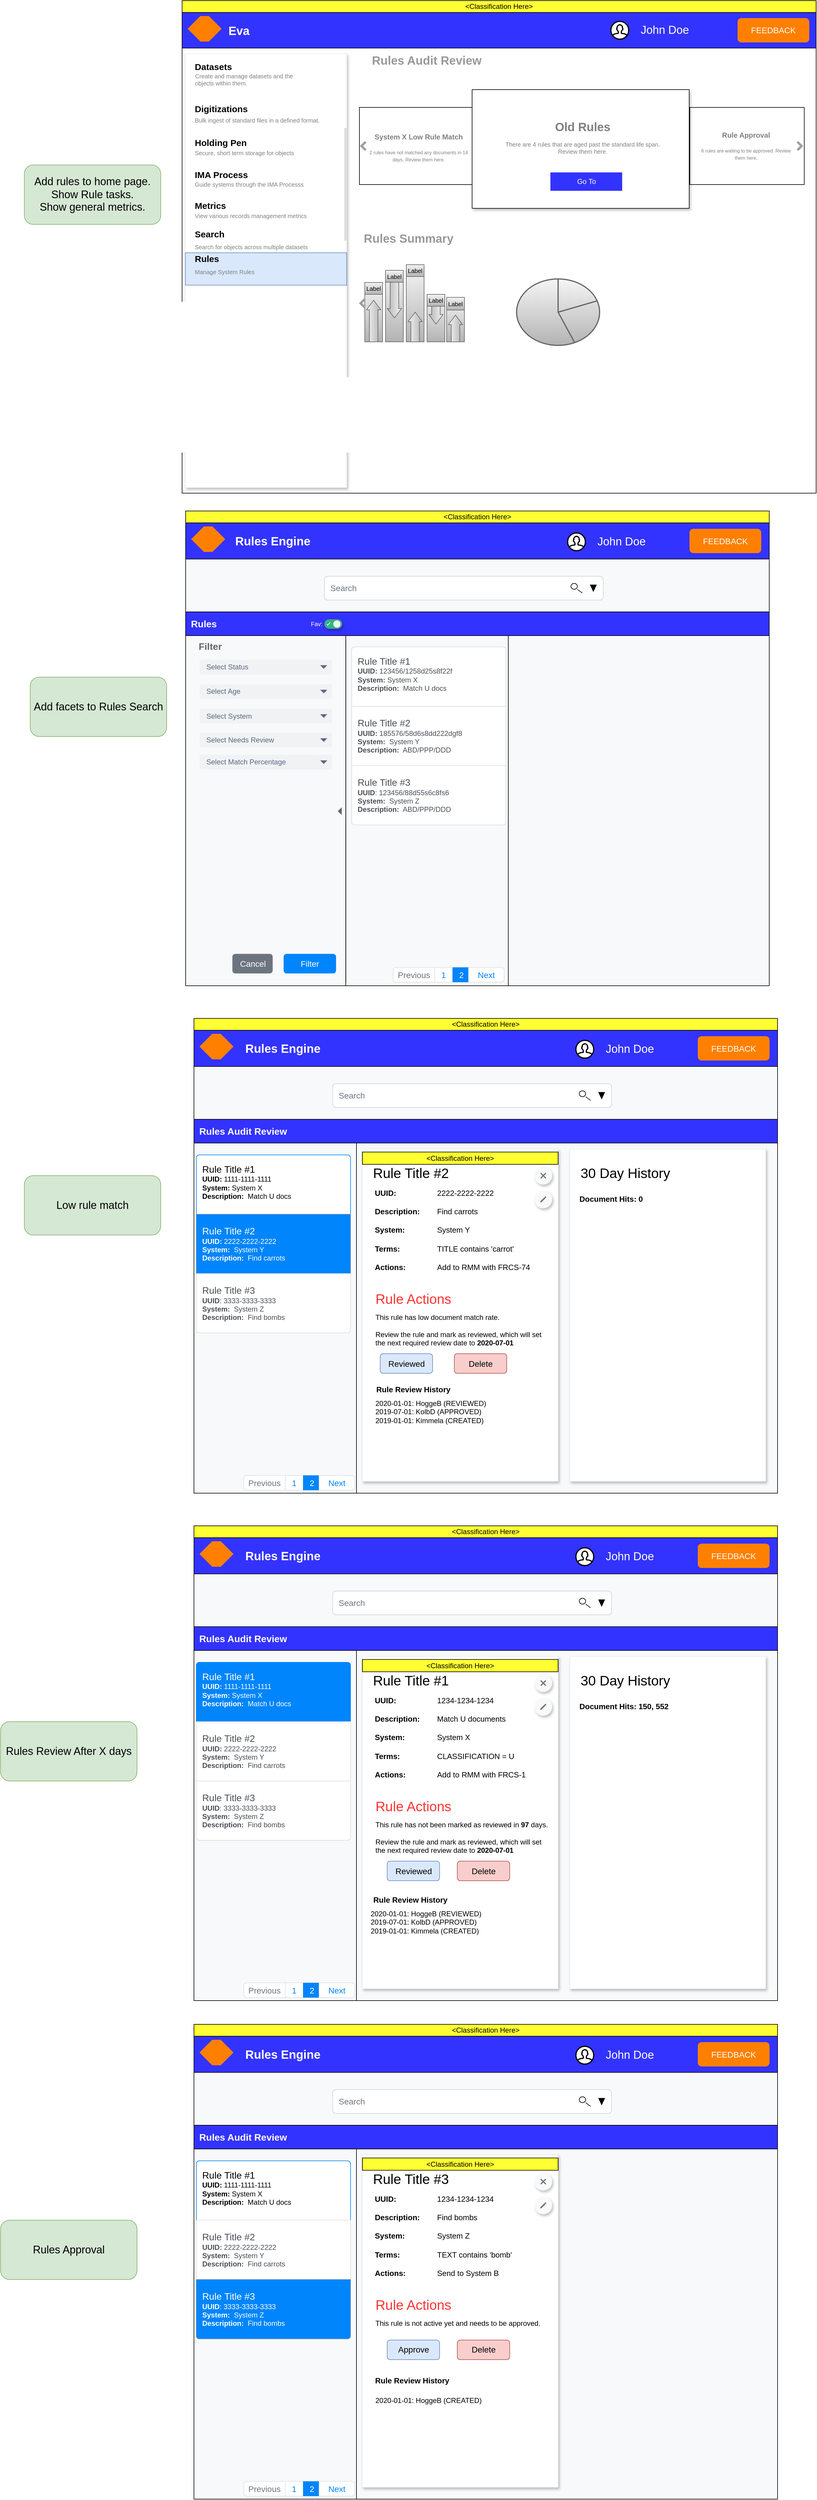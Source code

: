 <mxfile version="14.1.8" type="github" pages="3">
  <diagram id="JnkVonY7q76SSW1olmCY" name="Rules Audit UI">
    <mxGraphModel dx="2773" dy="896" grid="1" gridSize="10" guides="1" tooltips="1" connect="1" arrows="1" fold="1" page="1" pageScale="1" pageWidth="1100" pageHeight="850" math="0" shadow="0">
      <root>
        <mxCell id="0" />
        <mxCell id="1" parent="0" />
        <mxCell id="XOhGCk6YBhnOjWGj6omv-1" value="" style="rounded=0;whiteSpace=wrap;html=1;" parent="1" vertex="1">
          <mxGeometry x="16" y="90" width="1069" height="750" as="geometry" />
        </mxCell>
        <mxCell id="XOhGCk6YBhnOjWGj6omv-2" value="" style="rounded=0;whiteSpace=wrap;html=1;fillColor=#3333FF;" parent="1" vertex="1">
          <mxGeometry x="16" y="30" width="1069" height="60" as="geometry" />
        </mxCell>
        <mxCell id="XOhGCk6YBhnOjWGj6omv-3" value="&lt;font style=&quot;font-size: 14px&quot;&gt;FEEDBACK&lt;/font&gt;" style="rounded=1;whiteSpace=wrap;html=1;fillColor=#FF8000;strokeColor=#FF8000;fontColor=#FFFFFF;" parent="1" vertex="1">
          <mxGeometry x="953" y="40" width="120" height="40" as="geometry" />
        </mxCell>
        <mxCell id="XOhGCk6YBhnOjWGj6omv-4" value="" style="shape=image;html=1;verticalAlign=top;verticalLabelPosition=bottom;labelBackgroundColor=#ffffff;imageAspect=0;aspect=fixed;image=https://cdn3.iconfinder.com/data/icons/social-media-2125/78/bell-128.png;strokeColor=#FF8000;fillColor=#FF8000;fontColor=#FFFFFF;" parent="1" vertex="1">
          <mxGeometry x="891" y="40" width="37" height="37" as="geometry" />
        </mxCell>
        <mxCell id="XOhGCk6YBhnOjWGj6omv-5" value="" style="whiteSpace=wrap;html=1;shape=mxgraph.basic.octagon2;align=center;verticalAlign=middle;dx=12;shadow=0;sketch=0;fontSize=20;fontColor=#808080;fillColor=#FF8000;strokeColor=#FF8000;" parent="1" vertex="1">
          <mxGeometry x="26" y="36.5" width="56" height="42" as="geometry" />
        </mxCell>
        <mxCell id="XOhGCk6YBhnOjWGj6omv-6" value="Eva" style="text;html=1;strokeColor=none;fillColor=none;align=center;verticalAlign=middle;whiteSpace=wrap;rounded=0;shadow=0;sketch=0;fontSize=20;fontColor=#FFFFFF;fontStyle=1" parent="1" vertex="1">
          <mxGeometry x="92" y="50" width="40" height="20" as="geometry" />
        </mxCell>
        <mxCell id="XOhGCk6YBhnOjWGj6omv-7" value="" style="html=1;verticalLabelPosition=bottom;align=center;labelBackgroundColor=#ffffff;verticalAlign=top;strokeWidth=2;shadow=0;dashed=0;shape=mxgraph.ios7.icons.user;sketch=0;fontSize=20;fontColor=#FFFFFF;fillColor=#FFFFFF;" parent="1" vertex="1">
          <mxGeometry x="739" y="45" width="30" height="30" as="geometry" />
        </mxCell>
        <mxCell id="XOhGCk6YBhnOjWGj6omv-8" value="John Doe" style="text;html=1;strokeColor=none;fillColor=none;align=center;verticalAlign=middle;whiteSpace=wrap;rounded=0;shadow=0;sketch=0;fontSize=19;fontColor=#FFFFFF;" parent="1" vertex="1">
          <mxGeometry x="782.5" y="50" width="94" height="20" as="geometry" />
        </mxCell>
        <mxCell id="XOhGCk6YBhnOjWGj6omv-9" value="&amp;lt;Classification Here&amp;gt;" style="rounded=0;whiteSpace=wrap;html=1;shadow=0;sketch=0;fontSize=12;align=center;fillColor=#FFFF33;" parent="1" vertex="1">
          <mxGeometry x="16" y="10" width="1069" height="20" as="geometry" />
        </mxCell>
        <mxCell id="XOhGCk6YBhnOjWGj6omv-10" value="Rules Audit Review" style="text;html=1;strokeColor=none;fillColor=none;align=center;verticalAlign=middle;whiteSpace=wrap;rounded=0;fontColor=#999999;fontStyle=1;fontSize=20;" parent="1" vertex="1">
          <mxGeometry x="307" y="99.5" width="243" height="20" as="geometry" />
        </mxCell>
        <mxCell id="XOhGCk6YBhnOjWGj6omv-12" value="" style="fillColor=#f5f5f5;strokeColor=#666666;gradientColor=#b3b3b3;" parent="1" vertex="1">
          <mxGeometry x="324" y="485" width="30" height="100" as="geometry" />
        </mxCell>
        <mxCell id="XOhGCk6YBhnOjWGj6omv-13" value="" style="shape=mxgraph.arrows2.arrow;dy=0.4;dx=16;notch=0;direction=north;fillColor=#f5f5f5;strokeColor=#666666;gradientColor=#b3b3b3;" parent="XOhGCk6YBhnOjWGj6omv-12" vertex="1">
          <mxGeometry x="3" y="30" width="24" height="70" as="geometry" />
        </mxCell>
        <mxCell id="XOhGCk6YBhnOjWGj6omv-14" value="Label" style="text;html=1;align=center;verticalAlign=middle;whiteSpace=wrap;fontSize=10;gradientColor=#b3b3b3;fillColor=#f5f5f5;strokeColor=#666666;" parent="XOhGCk6YBhnOjWGj6omv-12" vertex="1">
          <mxGeometry width="30" height="20" as="geometry" />
        </mxCell>
        <mxCell id="XOhGCk6YBhnOjWGj6omv-15" value="" style="fillColor=#f5f5f5;strokeColor=#666666;gradientColor=#b3b3b3;" parent="1" vertex="1">
          <mxGeometry x="359" y="464.5" width="30" height="120.5" as="geometry" />
        </mxCell>
        <mxCell id="XOhGCk6YBhnOjWGj6omv-16" value="" style="shape=mxgraph.arrows2.arrow;dy=0.4;dx=16;notch=0;direction=south;fillColor=#f5f5f5;strokeColor=#666666;gradientColor=#b3b3b3;" parent="XOhGCk6YBhnOjWGj6omv-15" vertex="1">
          <mxGeometry x="3" width="24" height="80.333" as="geometry" />
        </mxCell>
        <mxCell id="XOhGCk6YBhnOjWGj6omv-17" value="Label" style="text;html=1;align=center;verticalAlign=middle;whiteSpace=wrap;fontSize=10;gradientColor=#b3b3b3;fillColor=#f5f5f5;strokeColor=#666666;" parent="XOhGCk6YBhnOjWGj6omv-15" vertex="1">
          <mxGeometry width="30" height="20.083" as="geometry" />
        </mxCell>
        <mxCell id="XOhGCk6YBhnOjWGj6omv-18" value="" style="fillColor=#f5f5f5;strokeColor=#666666;gradientColor=#b3b3b3;" parent="1" vertex="1">
          <mxGeometry x="394" y="455" width="30" height="130" as="geometry" />
        </mxCell>
        <mxCell id="XOhGCk6YBhnOjWGj6omv-19" value="" style="shape=mxgraph.arrows2.arrow;dy=0.4;dx=16;notch=0;direction=north;fillColor=#f5f5f5;strokeColor=#666666;gradientColor=#b3b3b3;" parent="XOhGCk6YBhnOjWGj6omv-18" vertex="1">
          <mxGeometry x="3" y="80" width="24" height="50" as="geometry" />
        </mxCell>
        <mxCell id="XOhGCk6YBhnOjWGj6omv-20" value="Label" style="text;html=1;align=center;verticalAlign=middle;whiteSpace=wrap;fontSize=10;gradientColor=#b3b3b3;fillColor=#f5f5f5;strokeColor=#666666;" parent="XOhGCk6YBhnOjWGj6omv-18" vertex="1">
          <mxGeometry width="30" height="20" as="geometry" />
        </mxCell>
        <mxCell id="XOhGCk6YBhnOjWGj6omv-21" value="" style="fillColor=#f5f5f5;strokeColor=#666666;gradientColor=#b3b3b3;" parent="1" vertex="1">
          <mxGeometry x="429" y="505" width="30" height="80" as="geometry" />
        </mxCell>
        <mxCell id="XOhGCk6YBhnOjWGj6omv-22" value="" style="shape=mxgraph.arrows2.arrow;dy=0.4;dx=16;notch=0;direction=south;fillColor=#f5f5f5;strokeColor=#666666;gradientColor=#b3b3b3;" parent="XOhGCk6YBhnOjWGj6omv-21" vertex="1">
          <mxGeometry x="3" width="24" height="50" as="geometry" />
        </mxCell>
        <mxCell id="XOhGCk6YBhnOjWGj6omv-23" value="Label" style="text;html=1;align=center;verticalAlign=middle;whiteSpace=wrap;fontSize=10;gradientColor=#b3b3b3;fillColor=#f5f5f5;strokeColor=#666666;" parent="XOhGCk6YBhnOjWGj6omv-21" vertex="1">
          <mxGeometry width="30" height="20" as="geometry" />
        </mxCell>
        <mxCell id="XOhGCk6YBhnOjWGj6omv-24" value="" style="fillColor=#f5f5f5;strokeColor=#666666;gradientColor=#b3b3b3;" parent="1" vertex="1">
          <mxGeometry x="462" y="510" width="30" height="75" as="geometry" />
        </mxCell>
        <mxCell id="XOhGCk6YBhnOjWGj6omv-26" value="Label" style="text;html=1;align=center;verticalAlign=middle;whiteSpace=wrap;fontSize=10;gradientColor=#b3b3b3;fillColor=#f5f5f5;strokeColor=#666666;" parent="XOhGCk6YBhnOjWGj6omv-24" vertex="1">
          <mxGeometry width="30" height="21.429" as="geometry" />
        </mxCell>
        <mxCell id="yaPiBGT9IwPMiY6rIRzQ-1" value="" style="shape=mxgraph.arrows2.arrow;dy=0.4;dx=16;notch=0;direction=north;fillColor=#f5f5f5;strokeColor=#666666;gradientColor=#b3b3b3;" parent="XOhGCk6YBhnOjWGj6omv-24" vertex="1">
          <mxGeometry x="3" y="30" width="24" height="45" as="geometry" />
        </mxCell>
        <mxCell id="XOhGCk6YBhnOjWGj6omv-27" value="" style="html=1;verticalLabelPosition=bottom;align=center;labelBackgroundColor=#ffffff;verticalAlign=top;strokeWidth=2;strokeColor=#666666;shadow=0;dashed=0;shape=mxgraph.ios7.icons.pie_chart;fillColor=#f5f5f5;gradientColor=#b3b3b3;" parent="1" vertex="1">
          <mxGeometry x="580" y="479" width="140" height="112" as="geometry" />
        </mxCell>
        <mxCell id="XOhGCk6YBhnOjWGj6omv-28" value="" style="shape=image;html=1;verticalAlign=top;verticalLabelPosition=bottom;labelBackgroundColor=#ffffff;imageAspect=0;aspect=fixed;image=https://cdn2.iconfinder.com/data/icons/ios-7-icons/50/line_chart-128.png;strokeColor=#FF8000;fillColor=#FF8000;fontColor=#FFFFFF;" parent="1" vertex="1">
          <mxGeometry x="810" y="460.75" width="128" height="128" as="geometry" />
        </mxCell>
        <mxCell id="XOhGCk6YBhnOjWGj6omv-29" value="" style="shape=rect;strokeColor=#eeeeee;fillColor=#ffffff;shadow=1;whiteSpace=wrap;" parent="1" vertex="1">
          <mxGeometry x="21.5" y="99.5" width="272" height="731" as="geometry" />
        </mxCell>
        <mxCell id="XOhGCk6YBhnOjWGj6omv-30" value="Datasets" style="text;verticalAlign=middle;spacing=0;spacingLeft=16;fontSize=15;resizeWidth=1;fontStyle=1" parent="XOhGCk6YBhnOjWGj6omv-29" vertex="1">
          <mxGeometry width="272" height="42" relative="1" as="geometry" />
        </mxCell>
        <mxCell id="XOhGCk6YBhnOjWGj6omv-31" value="Create and manage datasets and the objects within them." style="text;verticalAlign=middle;spacing=0;spacingLeft=16;fontSize=10;resizeWidth=1;fontColor=#808080;whiteSpace=wrap;" parent="XOhGCk6YBhnOjWGj6omv-29" vertex="1">
          <mxGeometry width="192" height="42" relative="1" as="geometry">
            <mxPoint y="22" as="offset" />
          </mxGeometry>
        </mxCell>
        <mxCell id="XOhGCk6YBhnOjWGj6omv-32" value="Digitizations" style="text;verticalAlign=middle;spacing=0;spacingLeft=16;fontSize=15;resizeWidth=1;fontStyle=1" parent="XOhGCk6YBhnOjWGj6omv-29" vertex="1">
          <mxGeometry width="272" height="42" relative="1" as="geometry">
            <mxPoint y="71" as="offset" />
          </mxGeometry>
        </mxCell>
        <mxCell id="XOhGCk6YBhnOjWGj6omv-33" value="Bulk ingest of standard files in a defined format." style="text;verticalAlign=middle;spacing=0;spacingLeft=16;fontSize=10;resizeWidth=1;fontColor=#808080;" parent="XOhGCk6YBhnOjWGj6omv-29" vertex="1">
          <mxGeometry width="272" height="42" relative="1" as="geometry">
            <mxPoint y="91" as="offset" />
          </mxGeometry>
        </mxCell>
        <mxCell id="XOhGCk6YBhnOjWGj6omv-34" value="Holding Pen" style="text;verticalAlign=middle;spacing=0;spacingLeft=16;fontSize=15;resizeWidth=1;fontStyle=1" parent="XOhGCk6YBhnOjWGj6omv-29" vertex="1">
          <mxGeometry width="272" height="42" relative="1" as="geometry">
            <mxPoint y="128" as="offset" />
          </mxGeometry>
        </mxCell>
        <mxCell id="XOhGCk6YBhnOjWGj6omv-35" value="Secure, short term storage for objects" style="text;verticalAlign=middle;spacing=0;spacingLeft=16;fontSize=10;resizeWidth=1;fontColor=#808080;" parent="XOhGCk6YBhnOjWGj6omv-29" vertex="1">
          <mxGeometry width="272" height="42" relative="1" as="geometry">
            <mxPoint y="146" as="offset" />
          </mxGeometry>
        </mxCell>
        <mxCell id="XOhGCk6YBhnOjWGj6omv-36" value="IMA Process" style="text;verticalAlign=middle;spacing=0;spacingLeft=16;fontSize=15;resizeWidth=1;fontStyle=1" parent="XOhGCk6YBhnOjWGj6omv-29" vertex="1">
          <mxGeometry width="272" height="42" relative="1" as="geometry">
            <mxPoint y="182" as="offset" />
          </mxGeometry>
        </mxCell>
        <mxCell id="XOhGCk6YBhnOjWGj6omv-37" value="Guide systems through the IMA Processs" style="text;verticalAlign=middle;spacing=0;spacingLeft=16;fontSize=10;resizeWidth=1;fontColor=#808080;" parent="XOhGCk6YBhnOjWGj6omv-29" vertex="1">
          <mxGeometry width="272" height="42" relative="1" as="geometry">
            <mxPoint y="199" as="offset" />
          </mxGeometry>
        </mxCell>
        <mxCell id="XOhGCk6YBhnOjWGj6omv-38" value="Metrics" style="text;verticalAlign=middle;spacing=0;spacingLeft=16;fontSize=15;resizeWidth=1;fillColor=none;fontStyle=1" parent="XOhGCk6YBhnOjWGj6omv-29" vertex="1">
          <mxGeometry width="272" height="42" relative="1" as="geometry">
            <mxPoint y="234" as="offset" />
          </mxGeometry>
        </mxCell>
        <mxCell id="XOhGCk6YBhnOjWGj6omv-39" value="View various records management metrics" style="text;verticalAlign=middle;spacing=0;spacingLeft=16;fontSize=10;resizeWidth=1;fontColor=#808080;" parent="XOhGCk6YBhnOjWGj6omv-29" vertex="1">
          <mxGeometry width="272" height="42" relative="1" as="geometry">
            <mxPoint y="252" as="offset" />
          </mxGeometry>
        </mxCell>
        <mxCell id="XOhGCk6YBhnOjWGj6omv-40" value="" style="shape=rect;strokeColor=none;fillColor=#dddddd;" parent="XOhGCk6YBhnOjWGj6omv-29" vertex="1">
          <mxGeometry x="1" width="4" height="190" relative="1" as="geometry">
            <mxPoint x="-4" y="125" as="offset" />
          </mxGeometry>
        </mxCell>
        <mxCell id="XOhGCk6YBhnOjWGj6omv-41" value="Search" style="text;verticalAlign=middle;spacing=0;spacingLeft=16;fontSize=15;resizeWidth=1;fontStyle=1" parent="XOhGCk6YBhnOjWGj6omv-29" vertex="1">
          <mxGeometry y="270.503" width="272" height="64.909" as="geometry" />
        </mxCell>
        <mxCell id="XOhGCk6YBhnOjWGj6omv-42" value="Search for objects across multiple datasets" style="text;verticalAlign=middle;spacing=0;spacingLeft=16;fontSize=10;resizeWidth=1;fontColor=#808080;" parent="XOhGCk6YBhnOjWGj6omv-29" vertex="1">
          <mxGeometry y="304.5" width="272" height="42" as="geometry" />
        </mxCell>
        <mxCell id="XOhGCk6YBhnOjWGj6omv-63" value="Rules&#xa;&#xa;" style="text;verticalAlign=middle;spacing=0;spacingLeft=16;fontSize=15;resizeWidth=1;fontStyle=1;fillColor=#dae8fc;strokeColor=#6c8ebf;" parent="XOhGCk6YBhnOjWGj6omv-29" vertex="1">
          <mxGeometry y="335.41" width="272" height="54.59" as="geometry" />
        </mxCell>
        <mxCell id="XOhGCk6YBhnOjWGj6omv-62" value="Manage System Rules" style="text;verticalAlign=middle;spacing=0;spacingLeft=16;fontSize=10;resizeWidth=1;fontColor=#808080;" parent="XOhGCk6YBhnOjWGj6omv-29" vertex="1">
          <mxGeometry y="346.71" width="272" height="42" as="geometry" />
        </mxCell>
        <mxCell id="XOhGCk6YBhnOjWGj6omv-43" value="" style="rounded=0;whiteSpace=wrap;html=1;align=left;shadow=0;" parent="1" vertex="1">
          <mxGeometry x="315" y="190" width="199" height="130" as="geometry" />
        </mxCell>
        <mxCell id="XOhGCk6YBhnOjWGj6omv-44" value="" style="rounded=0;whiteSpace=wrap;html=1;align=left;shadow=0;" parent="1" vertex="1">
          <mxGeometry x="872" y="190" width="193" height="130" as="geometry" />
        </mxCell>
        <mxCell id="XOhGCk6YBhnOjWGj6omv-45" value="" style="rounded=0;whiteSpace=wrap;html=1;align=left;shadow=1;" parent="1" vertex="1">
          <mxGeometry x="505" y="160" width="366" height="200" as="geometry" />
        </mxCell>
        <mxCell id="XOhGCk6YBhnOjWGj6omv-46" value="Go To" style="rounded=0;whiteSpace=wrap;html=1;fontColor=#FFFFFF;fillColor=#3333FF;strokeColor=#3333FF;" parent="1" vertex="1">
          <mxGeometry x="637.5" y="300" width="120" height="30" as="geometry" />
        </mxCell>
        <mxCell id="XOhGCk6YBhnOjWGj6omv-47" value="" style="html=1;verticalLabelPosition=bottom;labelBackgroundColor=#ffffff;verticalAlign=top;shadow=0;dashed=0;strokeWidth=4;shape=mxgraph.ios7.misc.more;strokeColor=#a0a0a0;" parent="1" vertex="1">
          <mxGeometry x="1053.5" y="248" width="7" height="14" as="geometry" />
        </mxCell>
        <mxCell id="XOhGCk6YBhnOjWGj6omv-48" value="" style="flipH=1;html=1;verticalLabelPosition=bottom;labelBackgroundColor=#ffffff;verticalAlign=top;shadow=0;dashed=0;strokeWidth=4;shape=mxgraph.ios7.misc.more;strokeColor=#a0a0a0;" parent="1" vertex="1">
          <mxGeometry x="318.5" y="248" width="7" height="14" as="geometry" />
        </mxCell>
        <mxCell id="XOhGCk6YBhnOjWGj6omv-49" value="&lt;div&gt;&lt;span style=&quot;font-size: 20px&quot;&gt;Old Rules&lt;/span&gt;&lt;/div&gt;&lt;br style=&quot;font-size: 16px&quot;&gt;&lt;span style=&quot;font-weight: normal&quot;&gt;There are 4 rules that are aged past the standard life span. &lt;br&gt;Review them here.&lt;/span&gt;" style="text;html=1;strokeColor=none;fillColor=none;align=center;verticalAlign=middle;whiteSpace=wrap;rounded=0;shadow=0;sketch=0;fontSize=10;fontColor=#808080;fontStyle=1" parent="1" vertex="1">
          <mxGeometry x="530" y="193" width="323" height="94" as="geometry" />
        </mxCell>
        <mxCell id="XOhGCk6YBhnOjWGj6omv-50" value="Rules Summary" style="text;html=1;strokeColor=none;fillColor=none;align=center;verticalAlign=middle;whiteSpace=wrap;rounded=0;fontStyle=1;fontColor=#999999;fontSize=20;" parent="1" vertex="1">
          <mxGeometry x="307" y="400" width="181.5" height="20" as="geometry" />
        </mxCell>
        <mxCell id="XOhGCk6YBhnOjWGj6omv-56" value="" style="flipH=1;html=1;verticalLabelPosition=bottom;labelBackgroundColor=#ffffff;verticalAlign=top;shadow=0;dashed=0;strokeWidth=4;shape=mxgraph.ios7.misc.more;strokeColor=#a0a0a0;" parent="1" vertex="1">
          <mxGeometry x="317" y="513" width="7" height="14" as="geometry" />
        </mxCell>
        <mxCell id="XOhGCk6YBhnOjWGj6omv-57" value="&lt;div style=&quot;font-size: 12px&quot;&gt;Rule Approval&lt;/div&gt;&lt;br style=&quot;font-size: 16px&quot;&gt;&lt;span style=&quot;font-size: 8px ; font-weight: 400&quot;&gt;6 rules are waiting to be approved. Review them here.&lt;/span&gt;" style="text;html=1;strokeColor=none;fillColor=none;align=center;verticalAlign=middle;whiteSpace=wrap;rounded=0;shadow=0;sketch=0;fontSize=10;fontColor=#808080;fontStyle=1" parent="1" vertex="1">
          <mxGeometry x="881.5" y="213" width="170" height="84" as="geometry" />
        </mxCell>
        <mxCell id="XOhGCk6YBhnOjWGj6omv-59" value="&lt;div&gt;&lt;font style=&quot;font-size: 12px&quot;&gt;System X Low Rule Match&lt;/font&gt;&lt;/div&gt;&lt;br style=&quot;font-size: 16px&quot;&gt;&lt;span style=&quot;font-weight: normal&quot;&gt;&lt;font style=&quot;font-size: 8px&quot;&gt;2 rules have not matched any documents in 14 days. Review them here.&lt;/font&gt;&lt;/span&gt;" style="text;html=1;strokeColor=none;fillColor=none;align=center;verticalAlign=middle;whiteSpace=wrap;rounded=0;shadow=0;sketch=0;fontSize=10;fontColor=#808080;fontStyle=1" parent="1" vertex="1">
          <mxGeometry x="329.5" y="216" width="170" height="84" as="geometry" />
        </mxCell>
        <mxCell id="yaPiBGT9IwPMiY6rIRzQ-2" value="" style="shape=image;html=1;verticalAlign=top;verticalLabelPosition=bottom;labelBackgroundColor=#ffffff;imageAspect=0;aspect=fixed;image=https://cdn2.iconfinder.com/data/icons/ios-7-icons/50/line_chart-128.png;strokeColor=#FF8000;fillColor=#FF8000;fontColor=#FFFFFF;" parent="1" vertex="1">
          <mxGeometry x="459" y="640" width="128" height="128" as="geometry" />
        </mxCell>
        <mxCell id="yaPiBGT9IwPMiY6rIRzQ-3" value="" style="shape=image;html=1;verticalAlign=top;verticalLabelPosition=bottom;labelBackgroundColor=#ffffff;imageAspect=0;aspect=fixed;image=https://cdn2.iconfinder.com/data/icons/ios-7-icons/50/line_chart-128.png;strokeColor=#FF8000;fillColor=#FF8000;fontColor=#FFFFFF;" parent="1" vertex="1">
          <mxGeometry x="720" y="630" width="128" height="128" as="geometry" />
        </mxCell>
        <mxCell id="yaPiBGT9IwPMiY6rIRzQ-4" value="" style="rounded=0;whiteSpace=wrap;html=1;strokeColor=#000000;fillColor=#F8F9FA;" parent="1" vertex="1">
          <mxGeometry x="36" y="1806" width="984" height="719" as="geometry" />
        </mxCell>
        <mxCell id="yaPiBGT9IwPMiY6rIRzQ-5" value="" style="rounded=0;whiteSpace=wrap;html=1;fillColor=#F8F9FA;" parent="1" vertex="1">
          <mxGeometry x="36" y="1895" width="274" height="630" as="geometry" />
        </mxCell>
        <mxCell id="yaPiBGT9IwPMiY6rIRzQ-6" value="" style="rounded=0;whiteSpace=wrap;html=1;fontSize=20;align=left;fillColor=#3333FF;" parent="1" vertex="1">
          <mxGeometry x="36" y="1895" width="984" height="40" as="geometry" />
        </mxCell>
        <mxCell id="yaPiBGT9IwPMiY6rIRzQ-7" value="" style="rounded=0;whiteSpace=wrap;html=1;fillColor=#F8F9FA;" parent="1" vertex="1">
          <mxGeometry x="36" y="1806" width="984" height="89" as="geometry" />
        </mxCell>
        <mxCell id="yaPiBGT9IwPMiY6rIRzQ-8" value="" style="rounded=0;whiteSpace=wrap;html=1;fillColor=#3333FF;" parent="1" vertex="1">
          <mxGeometry x="36" y="1745" width="984" height="61" as="geometry" />
        </mxCell>
        <mxCell id="yaPiBGT9IwPMiY6rIRzQ-9" value="&lt;font style=&quot;font-size: 14px&quot;&gt;FEEDBACK&lt;/font&gt;" style="rounded=1;whiteSpace=wrap;html=1;fillColor=#FF8000;strokeColor=#FF8000;fontColor=#FFFFFF;" parent="1" vertex="1">
          <mxGeometry x="886" y="1755.5" width="120" height="40" as="geometry" />
        </mxCell>
        <mxCell id="yaPiBGT9IwPMiY6rIRzQ-10" value="" style="shape=image;html=1;verticalAlign=top;verticalLabelPosition=bottom;labelBackgroundColor=#ffffff;imageAspect=0;aspect=fixed;image=https://cdn3.iconfinder.com/data/icons/social-media-2125/78/bell-128.png;strokeColor=#FF8000;fillColor=#FF8000;fontColor=#FFFFFF;" parent="1" vertex="1">
          <mxGeometry x="832" y="1757" width="37" height="37" as="geometry" />
        </mxCell>
        <mxCell id="yaPiBGT9IwPMiY6rIRzQ-11" value="" style="whiteSpace=wrap;html=1;shape=mxgraph.basic.octagon2;align=center;verticalAlign=middle;dx=12;shadow=0;sketch=0;fontSize=20;fontColor=#808080;fillColor=#FF8000;strokeColor=#FF8000;" parent="1" vertex="1">
          <mxGeometry x="46" y="1751.5" width="56" height="42" as="geometry" />
        </mxCell>
        <mxCell id="yaPiBGT9IwPMiY6rIRzQ-12" value="Rules Engine" style="text;html=1;strokeColor=none;fillColor=none;align=center;verticalAlign=middle;whiteSpace=wrap;rounded=0;shadow=0;sketch=0;fontSize=20;fontColor=#FFFFFF;fontStyle=1" parent="1" vertex="1">
          <mxGeometry x="112" y="1765" width="148" height="20" as="geometry" />
        </mxCell>
        <mxCell id="yaPiBGT9IwPMiY6rIRzQ-13" value="" style="html=1;verticalLabelPosition=bottom;align=center;labelBackgroundColor=#ffffff;verticalAlign=top;strokeWidth=2;shadow=0;dashed=0;shape=mxgraph.ios7.icons.user;sketch=0;fontSize=20;fontColor=#FFFFFF;fillColor=#FFFFFF;" parent="1" vertex="1">
          <mxGeometry x="680" y="1762" width="30" height="30" as="geometry" />
        </mxCell>
        <mxCell id="yaPiBGT9IwPMiY6rIRzQ-14" value="John Doe" style="text;html=1;strokeColor=none;fillColor=none;align=center;verticalAlign=middle;whiteSpace=wrap;rounded=0;shadow=0;sketch=0;fontSize=19;fontColor=#FFFFFF;" parent="1" vertex="1">
          <mxGeometry x="723.5" y="1767" width="94" height="20" as="geometry" />
        </mxCell>
        <mxCell id="yaPiBGT9IwPMiY6rIRzQ-15" value="" style="html=1;shadow=0;dashed=0;fillColor=#F8F9FA;strokeColor=none;fontSize=16;fontColor=#181819;align=left;spacing=15;" parent="1" vertex="1">
          <mxGeometry x="260" y="1825" width="555" height="60" as="geometry" />
        </mxCell>
        <mxCell id="yaPiBGT9IwPMiY6rIRzQ-16" value="Search" style="html=1;shadow=0;dashed=0;shape=mxgraph.bootstrap.rrect;rSize=5;fontSize=14;fontColor=#6C767D;strokeColor=#CED4DA;fillColor=#ffffff;align=left;spacing=10;" parent="yaPiBGT9IwPMiY6rIRzQ-15" vertex="1">
          <mxGeometry width="470" height="40" relative="1" as="geometry">
            <mxPoint x="10" y="10" as="offset" />
          </mxGeometry>
        </mxCell>
        <mxCell id="yaPiBGT9IwPMiY6rIRzQ-17" value="" style="ellipse;whiteSpace=wrap;html=1;fillColor=#FFFFFF;" parent="yaPiBGT9IwPMiY6rIRzQ-15" vertex="1">
          <mxGeometry x="425.68" y="22" width="10.777" height="10" as="geometry" />
        </mxCell>
        <mxCell id="yaPiBGT9IwPMiY6rIRzQ-18" value="" style="endArrow=none;html=1;" parent="yaPiBGT9IwPMiY6rIRzQ-15" edge="1">
          <mxGeometry width="50" height="50" relative="1" as="geometry">
            <mxPoint x="436.456" y="32" as="sourcePoint" />
            <mxPoint x="436.456" y="32" as="targetPoint" />
            <Array as="points">
              <mxPoint x="447.233" y="40" />
            </Array>
          </mxGeometry>
        </mxCell>
        <mxCell id="yaPiBGT9IwPMiY6rIRzQ-19" value="" style="triangle;whiteSpace=wrap;html=1;rotation=90;fillColor=#000000;" parent="yaPiBGT9IwPMiY6rIRzQ-15" vertex="1">
          <mxGeometry x="458.01" y="25" width="10.777" height="10" as="geometry" />
        </mxCell>
        <mxCell id="yaPiBGT9IwPMiY6rIRzQ-20" value="" style="html=1;shadow=0;dashed=0;shape=mxgraph.bootstrap.rrect;rSize=5;strokeColor=#DFDFDF;html=1;whiteSpace=wrap;fillColor=#FFFFFF;fontColor=#495057;" parent="1" vertex="1">
          <mxGeometry x="40" y="1955" width="260" height="300" as="geometry" />
        </mxCell>
        <mxCell id="yaPiBGT9IwPMiY6rIRzQ-21" value="&lt;font style=&quot;font-size: 16px&quot;&gt;Rule Title #1&lt;/font&gt;&lt;br&gt;&lt;b&gt;UUID:&lt;/b&gt;&amp;nbsp;1111-1111-1111&lt;br&gt;&lt;b&gt;System:&lt;/b&gt;&amp;nbsp;System X&lt;br&gt;&lt;b&gt;Description:&lt;/b&gt;&amp;nbsp; Match U docs" style="html=1;shadow=0;dashed=0;shape=mxgraph.bootstrap.topButton;rSize=5;perimeter=none;whiteSpace=wrap;resizeWidth=1;align=left;spacing=10;verticalAlign=top;strokeColor=#0085FC;fillColor=#FFFFFF;" parent="yaPiBGT9IwPMiY6rIRzQ-20" vertex="1">
          <mxGeometry width="260" height="100" relative="1" as="geometry" />
        </mxCell>
        <mxCell id="yaPiBGT9IwPMiY6rIRzQ-22" value="&lt;font style=&quot;font-size: 16px&quot;&gt;Rule Title&amp;nbsp;#2&lt;/font&gt;&lt;br&gt;&lt;b&gt;UUID&lt;/b&gt;&lt;b&gt;:&lt;/b&gt;&amp;nbsp;2222-2222-2222&lt;br&gt;&lt;b&gt;System&lt;/b&gt;&lt;span&gt;&lt;b&gt;:&lt;/b&gt;&amp;nbsp; System Y&lt;/span&gt;&lt;br&gt;&lt;b&gt;Description&lt;/b&gt;&lt;span&gt;&lt;b&gt;:&lt;/b&gt;&amp;nbsp; Find carrots&lt;/span&gt;" style="strokeColor=#6c8ebf;html=1;shadow=0;dashed=0;perimeter=none;whiteSpace=wrap;resizeWidth=1;align=left;spacing=10;fillColor=#0085FC;fontColor=#FFFFFF;" parent="yaPiBGT9IwPMiY6rIRzQ-20" vertex="1">
          <mxGeometry width="260" height="100" relative="1" as="geometry">
            <mxPoint y="100" as="offset" />
          </mxGeometry>
        </mxCell>
        <mxCell id="yaPiBGT9IwPMiY6rIRzQ-23" value="&lt;font style=&quot;font-size: 16px&quot;&gt;Rule Title #3&lt;/font&gt;&lt;br&gt;&lt;b style=&quot;color: rgb(73 , 80 , 87)&quot;&gt;UUID&lt;/b&gt;: 3333-3333-3333&lt;br&gt;&lt;b style=&quot;color: rgb(73 , 80 , 87)&quot;&gt;System&lt;/b&gt;&lt;span style=&quot;color: rgb(73 , 80 , 87)&quot;&gt;&lt;b&gt;:&lt;/b&gt;&amp;nbsp; System Z&lt;/span&gt;&lt;br style=&quot;color: rgb(73 , 80 , 87)&quot;&gt;&lt;b style=&quot;color: rgb(73 , 80 , 87)&quot;&gt;Description&lt;/b&gt;&lt;span style=&quot;color: rgb(73 , 80 , 87)&quot;&gt;&lt;b&gt;:&lt;/b&gt;&amp;nbsp; Find bombs&lt;/span&gt;" style="strokeColor=inherit;fillColor=inherit;gradientColor=inherit;fontColor=inherit;html=1;shadow=0;dashed=0;shape=mxgraph.bootstrap.bottomButton;rSize=5;perimeter=none;whiteSpace=wrap;resizeWidth=1;resizeHeight=0;align=left;spacing=10;" parent="yaPiBGT9IwPMiY6rIRzQ-20" vertex="1">
          <mxGeometry y="1" width="260" height="100" relative="1" as="geometry">
            <mxPoint y="-100" as="offset" />
          </mxGeometry>
        </mxCell>
        <mxCell id="yaPiBGT9IwPMiY6rIRzQ-28" value="Rule Title #2" style="shape=rect;fillColor=#ffffff;strokeColor=#eeeeee;shadow=1;fontColor=#000000;fontSize=23;fontStyle=0;verticalAlign=top;spacingBottom=0;spacingLeft=16;spacingTop=20;align=left;rounded=0;" parent="1" vertex="1">
          <mxGeometry x="320" y="1945" width="330" height="560" as="geometry" />
        </mxCell>
        <mxCell id="yaPiBGT9IwPMiY6rIRzQ-30" value="UUID:&#xa;&#xa;Description:&#xa;&#xa;System:&#xa;&#xa;Terms:&#xa;&#xa;Actions:&#xa;&#xa;&#xa;" style="text;whiteSpace=wrap;fontSize=13;spacing=16;spacingTop=-4;resizeWidth=1;resizeHeight=1;fontStyle=1" parent="yaPiBGT9IwPMiY6rIRzQ-28" vertex="1">
          <mxGeometry width="110" height="340" relative="1" as="geometry">
            <mxPoint x="5" y="50" as="offset" />
          </mxGeometry>
        </mxCell>
        <mxCell id="yaPiBGT9IwPMiY6rIRzQ-31" value="&amp;lt;Classification Here&amp;gt;" style="rounded=0;whiteSpace=wrap;html=1;shadow=0;sketch=0;fontSize=12;align=center;fillColor=#FFFF33;" parent="yaPiBGT9IwPMiY6rIRzQ-28" vertex="1">
          <mxGeometry y="5.186" width="330" height="20.742" as="geometry" />
        </mxCell>
        <mxCell id="yaPiBGT9IwPMiY6rIRzQ-146" value="2222-2222-2222&#xa;&#xa;Find carrots&#xa;&#xa;System Y&#xa;&#xa;TITLE contains &#39;carrot&#39;&#xa;&#xa;Add to RMM with FRCS-74" style="text;whiteSpace=wrap;fontSize=13;spacing=16;spacingTop=-4;resizeWidth=1;resizeHeight=1;fontStyle=0" parent="yaPiBGT9IwPMiY6rIRzQ-28" vertex="1">
          <mxGeometry x="110" y="50" width="190" height="340" as="geometry" />
        </mxCell>
        <mxCell id="yaPiBGT9IwPMiY6rIRzQ-148" value="&lt;span style=&quot;font-size: 23px&quot;&gt;&lt;font color=&quot;#ff3333&quot;&gt;Rule Actions&lt;/font&gt;&lt;/span&gt;" style="text;html=1;strokeColor=none;fillColor=none;align=center;verticalAlign=middle;whiteSpace=wrap;rounded=0;fontColor=#000000;" parent="yaPiBGT9IwPMiY6rIRzQ-28" vertex="1">
          <mxGeometry x="12" y="235" width="148" height="35" as="geometry" />
        </mxCell>
        <mxCell id="yaPiBGT9IwPMiY6rIRzQ-149" value="This rule has low document match rate.&lt;br&gt;&lt;br&gt;Review the rule and mark as reviewed, which will set the next required review date to&amp;nbsp;&lt;b&gt;2020-07-01&lt;/b&gt;" style="text;html=1;strokeColor=none;fillColor=none;align=left;verticalAlign=top;whiteSpace=wrap;rounded=0;fontColor=#000000;" parent="yaPiBGT9IwPMiY6rIRzQ-28" vertex="1">
          <mxGeometry x="20" y="270" width="300" height="60" as="geometry" />
        </mxCell>
        <mxCell id="yaPiBGT9IwPMiY6rIRzQ-200" value="2020-01-01: HoggeB (REVIEWED)&lt;br&gt;2019-07-01: KolbD (APPROVED)&lt;br&gt;2019-01-01: Kimmela (CREATED)" style="text;html=1;strokeColor=none;fillColor=none;align=left;verticalAlign=top;whiteSpace=wrap;rounded=0;fontColor=#000000;" parent="yaPiBGT9IwPMiY6rIRzQ-28" vertex="1">
          <mxGeometry x="20" y="415" width="300" height="60" as="geometry" />
        </mxCell>
        <mxCell id="yaPiBGT9IwPMiY6rIRzQ-199" value="Rule Review History" style="text;html=1;strokeColor=none;fillColor=none;align=center;verticalAlign=middle;whiteSpace=wrap;rounded=0;fontSize=13;fontColor=#000000;fontStyle=1" parent="yaPiBGT9IwPMiY6rIRzQ-28" vertex="1">
          <mxGeometry x="17" y="395" width="138" height="20" as="geometry" />
        </mxCell>
        <mxCell id="yaPiBGT9IwPMiY6rIRzQ-204" value="Reviewed" style="html=1;shadow=0;dashed=0;shape=mxgraph.bootstrap.rrect;rSize=5;fillColor=#dae8fc;strokeColor=#6c8ebf;fontSize=14;" parent="yaPiBGT9IwPMiY6rIRzQ-28" vertex="1">
          <mxGeometry x="30.003" y="345.004" width="88.381" height="33.048" as="geometry" />
        </mxCell>
        <mxCell id="yaPiBGT9IwPMiY6rIRzQ-205" value="Delete" style="html=1;shadow=0;dashed=0;shape=mxgraph.bootstrap.rrect;rSize=5;fillColor=#f8cecc;strokeColor=#b85450;fontSize=14;" parent="yaPiBGT9IwPMiY6rIRzQ-28" vertex="1">
          <mxGeometry x="155.003" y="345.004" width="88.381" height="33.048" as="geometry" />
        </mxCell>
        <mxCell id="yaPiBGT9IwPMiY6rIRzQ-43" value="Rules Audit Review" style="text;html=1;strokeColor=none;fillColor=none;align=left;verticalAlign=middle;whiteSpace=wrap;rounded=0;labelPosition=center;verticalLabelPosition=middle;fontSize=16;fontStyle=1;fontColor=#FFFFFF;" parent="1" vertex="1">
          <mxGeometry x="43" y="1905" width="260" height="20" as="geometry" />
        </mxCell>
        <mxCell id="yaPiBGT9IwPMiY6rIRzQ-44" value="" style="shape=ellipse;dashed=0;strokeColor=none;shadow=1;fontSize=13;align=center;verticalAlign=top;labelPosition=center;verticalLabelPosition=bottom;html=1;aspect=fixed;fillColor=#F8F9FA;" parent="1" vertex="1">
          <mxGeometry x="610" y="2015" width="30" height="30" as="geometry" />
        </mxCell>
        <mxCell id="yaPiBGT9IwPMiY6rIRzQ-45" value="" style="dashed=0;html=1;shape=mxgraph.gmdl.edit;strokeColor=none;fillColor=#737373;shadow=0;" parent="yaPiBGT9IwPMiY6rIRzQ-44" vertex="1">
          <mxGeometry x="9.643" y="9.643" width="10.714" height="10.714" as="geometry" />
        </mxCell>
        <mxCell id="yaPiBGT9IwPMiY6rIRzQ-46" value="" style="shape=ellipse;dashed=0;strokeColor=none;shadow=1;fontSize=13;align=center;verticalAlign=top;labelPosition=center;verticalLabelPosition=bottom;html=1;aspect=fixed;fillColor=#F8F9FA;" parent="1" vertex="1">
          <mxGeometry x="610" y="1975" width="30" height="30" as="geometry" />
        </mxCell>
        <mxCell id="yaPiBGT9IwPMiY6rIRzQ-47" value="" style="dashed=0;html=1;shape=mxgraph.gmdl.x;strokeColor=#737373;strokeWidth=2;shadow=0;" parent="yaPiBGT9IwPMiY6rIRzQ-46" vertex="1">
          <mxGeometry x="10.714" y="10.714" width="8.571" height="8.571" as="geometry" />
        </mxCell>
        <mxCell id="yaPiBGT9IwPMiY6rIRzQ-51" value="&amp;lt;Classification Here&amp;gt;" style="rounded=0;whiteSpace=wrap;html=1;shadow=0;sketch=0;fontSize=12;align=center;fillColor=#FFFF33;" parent="1" vertex="1">
          <mxGeometry x="36" y="1725" width="984" height="20" as="geometry" />
        </mxCell>
        <mxCell id="yaPiBGT9IwPMiY6rIRzQ-52" value="" style="html=1;shadow=0;dashed=0;shape=mxgraph.bootstrap.rrect;rSize=5;strokeColor=#DEE2E6;html=1;whiteSpace=wrap;fillColor=#ffffff;fontColor=#0085FC;fontSize=14;" parent="1" vertex="1">
          <mxGeometry x="120" y="2495" width="187" height="25" as="geometry" />
        </mxCell>
        <mxCell id="yaPiBGT9IwPMiY6rIRzQ-53" value="Previous" style="strokeColor=inherit;fillColor=inherit;gradientColor=inherit;html=1;shadow=0;dashed=0;shape=mxgraph.bootstrap.leftButton;rSize=5;perimeter=none;whiteSpace=wrap;resizeHeight=1;fontColor=#6C767D;fontSize=14;" parent="yaPiBGT9IwPMiY6rIRzQ-52" vertex="1">
          <mxGeometry width="70" height="25" relative="1" as="geometry" />
        </mxCell>
        <mxCell id="yaPiBGT9IwPMiY6rIRzQ-54" value="1" style="strokeColor=inherit;fillColor=inherit;gradientColor=inherit;fontColor=inherit;html=1;shadow=0;dashed=0;perimeter=none;whiteSpace=wrap;resizeHeight=1;fontSize=14;" parent="yaPiBGT9IwPMiY6rIRzQ-52" vertex="1">
          <mxGeometry width="30" height="25" relative="1" as="geometry">
            <mxPoint x="70" as="offset" />
          </mxGeometry>
        </mxCell>
        <mxCell id="yaPiBGT9IwPMiY6rIRzQ-55" value="2" style="html=1;shadow=0;dashed=0;perimeter=none;whiteSpace=wrap;resizeHeight=1;fillColor=#0085FC;strokeColor=none;fontColor=#ffffff;fontSize=14;" parent="yaPiBGT9IwPMiY6rIRzQ-52" vertex="1">
          <mxGeometry width="30" height="25" relative="1" as="geometry">
            <mxPoint x="100" as="offset" />
          </mxGeometry>
        </mxCell>
        <mxCell id="yaPiBGT9IwPMiY6rIRzQ-56" value="3" style="strokeColor=inherit;fillColor=inherit;gradientColor=inherit;fontColor=inherit;html=1;shadow=0;dashed=0;perimeter=none;whiteSpace=wrap;resizeHeight=1;fontSize=14;" parent="yaPiBGT9IwPMiY6rIRzQ-52" vertex="1">
          <mxGeometry width="30" height="25" relative="1" as="geometry">
            <mxPoint x="130" as="offset" />
          </mxGeometry>
        </mxCell>
        <mxCell id="yaPiBGT9IwPMiY6rIRzQ-57" value="Next" style="strokeColor=inherit;fillColor=inherit;gradientColor=inherit;fontColor=inherit;html=1;shadow=0;dashed=0;shape=mxgraph.bootstrap.rightButton;rSize=5;perimeter=none;whiteSpace=wrap;resizeHeight=1;fontSize=14;" parent="yaPiBGT9IwPMiY6rIRzQ-52" vertex="1">
          <mxGeometry x="1" width="60" height="25" relative="1" as="geometry">
            <mxPoint x="-60" as="offset" />
          </mxGeometry>
        </mxCell>
        <mxCell id="yaPiBGT9IwPMiY6rIRzQ-64" value="30 Day History" style="shape=rect;fillColor=#ffffff;strokeColor=#eeeeee;shadow=1;fontColor=#000000;fontSize=23;fontStyle=0;verticalAlign=top;spacingBottom=0;spacingLeft=16;spacingTop=20;align=left;rounded=0;" parent="1" vertex="1">
          <mxGeometry x="670" y="1945" width="330" height="560" as="geometry" />
        </mxCell>
        <mxCell id="yaPiBGT9IwPMiY6rIRzQ-73" value="" style="rounded=0;whiteSpace=wrap;html=1;strokeColor=#000000;fillColor=#F8F9FA;perimeterSpacing=5;spacing=8;" parent="1" vertex="1">
          <mxGeometry x="22" y="951" width="984" height="719" as="geometry" />
        </mxCell>
        <mxCell id="yaPiBGT9IwPMiY6rIRzQ-74" value="" style="rounded=0;whiteSpace=wrap;html=1;fillColor=#F8F9FA;" parent="1" vertex="1">
          <mxGeometry x="292" y="1075" width="274" height="595" as="geometry" />
        </mxCell>
        <mxCell id="yaPiBGT9IwPMiY6rIRzQ-75" value="" style="rounded=0;whiteSpace=wrap;html=1;fontSize=20;align=left;fillColor=#3333FF;" parent="1" vertex="1">
          <mxGeometry x="22" y="1040" width="984" height="40" as="geometry" />
        </mxCell>
        <mxCell id="yaPiBGT9IwPMiY6rIRzQ-76" value="" style="rounded=0;whiteSpace=wrap;html=1;fillColor=#F8F9FA;" parent="1" vertex="1">
          <mxGeometry x="22" y="951" width="984" height="89" as="geometry" />
        </mxCell>
        <mxCell id="yaPiBGT9IwPMiY6rIRzQ-77" value="" style="rounded=0;whiteSpace=wrap;html=1;fillColor=#3333FF;" parent="1" vertex="1">
          <mxGeometry x="22" y="890" width="984" height="61" as="geometry" />
        </mxCell>
        <mxCell id="yaPiBGT9IwPMiY6rIRzQ-78" value="&lt;font style=&quot;font-size: 14px&quot;&gt;FEEDBACK&lt;/font&gt;" style="rounded=1;whiteSpace=wrap;html=1;fillColor=#FF8000;strokeColor=#FF8000;fontColor=#FFFFFF;" parent="1" vertex="1">
          <mxGeometry x="872" y="900.5" width="120" height="40" as="geometry" />
        </mxCell>
        <mxCell id="yaPiBGT9IwPMiY6rIRzQ-79" value="" style="shape=image;html=1;verticalAlign=top;verticalLabelPosition=bottom;labelBackgroundColor=#ffffff;imageAspect=0;aspect=fixed;image=https://cdn3.iconfinder.com/data/icons/social-media-2125/78/bell-128.png;strokeColor=#FF8000;fillColor=#FF8000;fontColor=#FFFFFF;" parent="1" vertex="1">
          <mxGeometry x="818" y="902" width="37" height="37" as="geometry" />
        </mxCell>
        <mxCell id="yaPiBGT9IwPMiY6rIRzQ-80" value="" style="whiteSpace=wrap;html=1;shape=mxgraph.basic.octagon2;align=center;verticalAlign=middle;dx=12;shadow=0;sketch=0;fontSize=20;fontColor=#808080;fillColor=#FF8000;strokeColor=#FF8000;" parent="1" vertex="1">
          <mxGeometry x="32" y="896.5" width="56" height="42" as="geometry" />
        </mxCell>
        <mxCell id="yaPiBGT9IwPMiY6rIRzQ-81" value="Rules Engine" style="text;html=1;strokeColor=none;fillColor=none;align=center;verticalAlign=middle;whiteSpace=wrap;rounded=0;shadow=0;sketch=0;fontSize=20;fontColor=#FFFFFF;fontStyle=1" parent="1" vertex="1">
          <mxGeometry x="98" y="910" width="142" height="20" as="geometry" />
        </mxCell>
        <mxCell id="yaPiBGT9IwPMiY6rIRzQ-82" value="" style="html=1;verticalLabelPosition=bottom;align=center;labelBackgroundColor=#ffffff;verticalAlign=top;strokeWidth=2;shadow=0;dashed=0;shape=mxgraph.ios7.icons.user;sketch=0;fontSize=20;fontColor=#FFFFFF;fillColor=#FFFFFF;" parent="1" vertex="1">
          <mxGeometry x="666" y="907" width="30" height="30" as="geometry" />
        </mxCell>
        <mxCell id="yaPiBGT9IwPMiY6rIRzQ-83" value="John Doe" style="text;html=1;strokeColor=none;fillColor=none;align=center;verticalAlign=middle;whiteSpace=wrap;rounded=0;shadow=0;sketch=0;fontSize=19;fontColor=#FFFFFF;" parent="1" vertex="1">
          <mxGeometry x="709.5" y="912" width="94" height="20" as="geometry" />
        </mxCell>
        <mxCell id="yaPiBGT9IwPMiY6rIRzQ-84" value="" style="html=1;shadow=0;dashed=0;fillColor=#F8F9FA;strokeColor=none;fontSize=16;fontColor=#181819;align=left;spacing=15;" parent="1" vertex="1">
          <mxGeometry x="246" y="970" width="555" height="60" as="geometry" />
        </mxCell>
        <mxCell id="yaPiBGT9IwPMiY6rIRzQ-85" value="Search" style="html=1;shadow=0;dashed=0;shape=mxgraph.bootstrap.rrect;rSize=5;fontSize=14;fontColor=#6C767D;strokeColor=#CED4DA;fillColor=#ffffff;align=left;spacing=10;" parent="yaPiBGT9IwPMiY6rIRzQ-84" vertex="1">
          <mxGeometry width="470" height="40" relative="1" as="geometry">
            <mxPoint x="10" y="10" as="offset" />
          </mxGeometry>
        </mxCell>
        <mxCell id="yaPiBGT9IwPMiY6rIRzQ-86" value="" style="ellipse;whiteSpace=wrap;html=1;fillColor=#FFFFFF;" parent="yaPiBGT9IwPMiY6rIRzQ-84" vertex="1">
          <mxGeometry x="425.68" y="22" width="10.777" height="10" as="geometry" />
        </mxCell>
        <mxCell id="yaPiBGT9IwPMiY6rIRzQ-87" value="" style="endArrow=none;html=1;" parent="yaPiBGT9IwPMiY6rIRzQ-84" edge="1">
          <mxGeometry width="50" height="50" relative="1" as="geometry">
            <mxPoint x="436.456" y="32" as="sourcePoint" />
            <mxPoint x="436.456" y="32" as="targetPoint" />
            <Array as="points">
              <mxPoint x="447.233" y="40" />
            </Array>
          </mxGeometry>
        </mxCell>
        <mxCell id="yaPiBGT9IwPMiY6rIRzQ-88" value="" style="triangle;whiteSpace=wrap;html=1;rotation=90;fillColor=#000000;" parent="yaPiBGT9IwPMiY6rIRzQ-84" vertex="1">
          <mxGeometry x="458.01" y="25" width="10.777" height="10" as="geometry" />
        </mxCell>
        <mxCell id="yaPiBGT9IwPMiY6rIRzQ-89" value="" style="html=1;shadow=0;dashed=0;shape=mxgraph.bootstrap.rrect;rSize=5;html=1;whiteSpace=wrap;fillColor=#FFFFFF;fontColor=#495057;strokeColor=#DFDFDF;" parent="1" vertex="1">
          <mxGeometry x="302" y="1099" width="260" height="300" as="geometry" />
        </mxCell>
        <mxCell id="yaPiBGT9IwPMiY6rIRzQ-90" value="&lt;font style=&quot;font-size: 16px&quot;&gt;Rule Title #1&lt;/font&gt;&lt;br&gt;&lt;b&gt;UUID:&lt;/b&gt; 123456/1258d25s8f22f&lt;br&gt;&lt;b&gt;System:&lt;/b&gt;&amp;nbsp;System X&lt;br&gt;&lt;b&gt;Description:&lt;/b&gt;&amp;nbsp; Match U docs" style="html=1;shadow=0;dashed=0;shape=mxgraph.bootstrap.topButton;rSize=5;perimeter=none;whiteSpace=wrap;resizeWidth=1;align=left;spacing=10;verticalAlign=top;fontColor=#495057;strokeColor=#DFDFDF;fillColor=#FFFFFF;" parent="yaPiBGT9IwPMiY6rIRzQ-89" vertex="1">
          <mxGeometry width="260" height="100" relative="1" as="geometry">
            <mxPoint as="offset" />
          </mxGeometry>
        </mxCell>
        <mxCell id="yaPiBGT9IwPMiY6rIRzQ-91" value="&lt;font style=&quot;font-size: 16px&quot;&gt;Rule Title&amp;nbsp;#2&lt;/font&gt;&lt;br&gt;&lt;b style=&quot;color: rgb(73 , 80 , 87)&quot;&gt;UUID&lt;/b&gt;&lt;b&gt;:&lt;/b&gt; 185576/58d6s8dd222dgf8&lt;br&gt;&lt;b style=&quot;color: rgb(73 , 80 , 87)&quot;&gt;System&lt;/b&gt;&lt;span style=&quot;color: rgb(73 , 80 , 87)&quot;&gt;&lt;b&gt;:&lt;/b&gt;&amp;nbsp; System Y&lt;/span&gt;&lt;br style=&quot;color: rgb(73 , 80 , 87)&quot;&gt;&lt;b style=&quot;color: rgb(73 , 80 , 87)&quot;&gt;Description&lt;/b&gt;&lt;span style=&quot;color: rgb(73 , 80 , 87)&quot;&gt;&lt;b&gt;:&lt;/b&gt;&amp;nbsp; ABD/PPP/DDD&lt;/span&gt;" style="strokeColor=inherit;fillColor=inherit;gradientColor=inherit;fontColor=inherit;html=1;shadow=0;dashed=0;perimeter=none;whiteSpace=wrap;resizeWidth=1;align=left;spacing=10;" parent="yaPiBGT9IwPMiY6rIRzQ-89" vertex="1">
          <mxGeometry width="260" height="100" relative="1" as="geometry">
            <mxPoint y="100" as="offset" />
          </mxGeometry>
        </mxCell>
        <mxCell id="yaPiBGT9IwPMiY6rIRzQ-92" value="&lt;font style=&quot;font-size: 16px&quot;&gt;Rule Title #3&lt;/font&gt;&lt;br&gt;&lt;b style=&quot;color: rgb(73 , 80 , 87)&quot;&gt;UUID&lt;/b&gt;: 123456/88d55s6c8fs6&lt;br&gt;&lt;b style=&quot;color: rgb(73 , 80 , 87)&quot;&gt;System&lt;/b&gt;&lt;span style=&quot;color: rgb(73 , 80 , 87)&quot;&gt;&lt;b&gt;:&lt;/b&gt;&amp;nbsp; System Z&lt;/span&gt;&lt;br style=&quot;color: rgb(73 , 80 , 87)&quot;&gt;&lt;b style=&quot;color: rgb(73 , 80 , 87)&quot;&gt;Description&lt;/b&gt;&lt;span style=&quot;color: rgb(73 , 80 , 87)&quot;&gt;&lt;b&gt;:&lt;/b&gt;&amp;nbsp; ABD/PPP/DDD&lt;/span&gt;" style="strokeColor=inherit;fillColor=inherit;gradientColor=inherit;fontColor=inherit;html=1;shadow=0;dashed=0;shape=mxgraph.bootstrap.bottomButton;rSize=5;perimeter=none;whiteSpace=wrap;resizeWidth=1;resizeHeight=0;align=left;spacing=10;" parent="yaPiBGT9IwPMiY6rIRzQ-89" vertex="1">
          <mxGeometry y="1" width="260" height="100" relative="1" as="geometry">
            <mxPoint y="-100" as="offset" />
          </mxGeometry>
        </mxCell>
        <mxCell id="yaPiBGT9IwPMiY6rIRzQ-97" value="Rules" style="text;html=1;strokeColor=none;fillColor=none;align=left;verticalAlign=middle;whiteSpace=wrap;rounded=0;labelPosition=center;verticalLabelPosition=middle;fontSize=16;fontStyle=1;fontColor=#FFFFFF;" parent="1" vertex="1">
          <mxGeometry x="29" y="1050" width="260" height="20" as="geometry" />
        </mxCell>
        <mxCell id="yaPiBGT9IwPMiY6rIRzQ-98" value="&amp;lt;Classification Here&amp;gt;" style="rounded=0;whiteSpace=wrap;html=1;shadow=0;sketch=0;fontSize=12;align=center;fillColor=#FFFF33;" parent="1" vertex="1">
          <mxGeometry x="22" y="870" width="984" height="20" as="geometry" />
        </mxCell>
        <mxCell id="yaPiBGT9IwPMiY6rIRzQ-99" value="" style="html=1;shadow=0;dashed=0;shape=mxgraph.bootstrap.rrect;rSize=5;strokeColor=#DEE2E6;html=1;whiteSpace=wrap;fillColor=#ffffff;fontColor=#0085FC;fontSize=14;" parent="1" vertex="1">
          <mxGeometry x="372" y="1639" width="187" height="25" as="geometry" />
        </mxCell>
        <mxCell id="yaPiBGT9IwPMiY6rIRzQ-100" value="Previous" style="strokeColor=inherit;fillColor=inherit;gradientColor=inherit;html=1;shadow=0;dashed=0;shape=mxgraph.bootstrap.leftButton;rSize=5;perimeter=none;whiteSpace=wrap;resizeHeight=1;fontColor=#6C767D;fontSize=14;" parent="yaPiBGT9IwPMiY6rIRzQ-99" vertex="1">
          <mxGeometry width="70" height="25" relative="1" as="geometry" />
        </mxCell>
        <mxCell id="yaPiBGT9IwPMiY6rIRzQ-101" value="1" style="strokeColor=inherit;fillColor=inherit;gradientColor=inherit;fontColor=inherit;html=1;shadow=0;dashed=0;perimeter=none;whiteSpace=wrap;resizeHeight=1;fontSize=14;" parent="yaPiBGT9IwPMiY6rIRzQ-99" vertex="1">
          <mxGeometry width="30" height="25" relative="1" as="geometry">
            <mxPoint x="70" as="offset" />
          </mxGeometry>
        </mxCell>
        <mxCell id="yaPiBGT9IwPMiY6rIRzQ-102" value="2" style="html=1;shadow=0;dashed=0;perimeter=none;whiteSpace=wrap;resizeHeight=1;fillColor=#0085FC;strokeColor=none;fontColor=#ffffff;fontSize=14;" parent="yaPiBGT9IwPMiY6rIRzQ-99" vertex="1">
          <mxGeometry width="30" height="25" relative="1" as="geometry">
            <mxPoint x="100" as="offset" />
          </mxGeometry>
        </mxCell>
        <mxCell id="yaPiBGT9IwPMiY6rIRzQ-103" value="3" style="strokeColor=inherit;fillColor=inherit;gradientColor=inherit;fontColor=inherit;html=1;shadow=0;dashed=0;perimeter=none;whiteSpace=wrap;resizeHeight=1;fontSize=14;" parent="yaPiBGT9IwPMiY6rIRzQ-99" vertex="1">
          <mxGeometry width="30" height="25" relative="1" as="geometry">
            <mxPoint x="130" as="offset" />
          </mxGeometry>
        </mxCell>
        <mxCell id="yaPiBGT9IwPMiY6rIRzQ-104" value="Next" style="strokeColor=inherit;fillColor=inherit;gradientColor=inherit;fontColor=inherit;html=1;shadow=0;dashed=0;shape=mxgraph.bootstrap.rightButton;rSize=5;perimeter=none;whiteSpace=wrap;resizeHeight=1;fontSize=14;" parent="yaPiBGT9IwPMiY6rIRzQ-99" vertex="1">
          <mxGeometry x="1" width="60" height="25" relative="1" as="geometry">
            <mxPoint x="-60" as="offset" />
          </mxGeometry>
        </mxCell>
        <mxCell id="yaPiBGT9IwPMiY6rIRzQ-105" value="Fav:" style="text;html=1;strokeColor=none;fillColor=none;align=center;verticalAlign=middle;whiteSpace=wrap;rounded=0;shadow=0;sketch=0;fontSize=10;fontColor=#FFFFFF;" parent="1" vertex="1">
          <mxGeometry x="223" y="1050" width="40" height="20" as="geometry" />
        </mxCell>
        <mxCell id="yaPiBGT9IwPMiY6rIRzQ-106" value="" style="shape=image;html=1;verticalAlign=top;verticalLabelPosition=bottom;labelBackgroundColor=#ffffff;imageAspect=0;aspect=fixed;image=https://cdn2.iconfinder.com/data/icons/font-awesome/1792/sort-alpha-asc-128.png;rounded=1;shadow=1;sketch=0;strokeColor=#000000;fillColor=#4285F4;fontSize=11;align=left;fontColor=#97D077;" parent="1" vertex="1">
          <mxGeometry x="176" y="1053" width="15" height="15" as="geometry" />
        </mxCell>
        <mxCell id="yaPiBGT9IwPMiY6rIRzQ-107" value="" style="shape=image;html=1;verticalAlign=top;verticalLabelPosition=bottom;labelBackgroundColor=#ffffff;imageAspect=0;aspect=fixed;image=https://cdn4.iconfinder.com/data/icons/ios-web-user-interface-multi-circle-flat-vol-5/512/Descending_filter_filtering_tool_funnel_sort-128.png;rounded=1;shadow=1;sketch=0;strokeColor=#000000;fillColor=#4285F4;fontSize=11;fontColor=#000000;align=left;" parent="1" vertex="1">
          <mxGeometry x="201" y="1053" width="15" height="15" as="geometry" />
        </mxCell>
        <mxCell id="yaPiBGT9IwPMiY6rIRzQ-108" value="" style="fillColor=#36B37E;strokeColor=none;rounded=1;arcSize=50;shadow=1;sketch=0;fontSize=11;fontColor=#FFFFFF;align=left;" parent="1" vertex="1">
          <mxGeometry x="256" y="1052.5" width="30" height="16" as="geometry" />
        </mxCell>
        <mxCell id="yaPiBGT9IwPMiY6rIRzQ-109" value="" style="shape=ellipse;strokeColor=none;fillColor=#ffffff" parent="yaPiBGT9IwPMiY6rIRzQ-108" vertex="1">
          <mxGeometry x="1" y="0.5" width="12" height="12" relative="1" as="geometry">
            <mxPoint x="-15" y="-6" as="offset" />
          </mxGeometry>
        </mxCell>
        <mxCell id="yaPiBGT9IwPMiY6rIRzQ-110" value="" style="html=1;shadow=0;dashed=0;shape=mxgraph.atlassian.check;strokeColor=#ffffff" parent="yaPiBGT9IwPMiY6rIRzQ-108" vertex="1">
          <mxGeometry y="0.5" width="6" height="5" relative="1" as="geometry">
            <mxPoint x="4" y="-3" as="offset" />
          </mxGeometry>
        </mxCell>
        <mxCell id="yaPiBGT9IwPMiY6rIRzQ-111" value="" style="group" parent="1" vertex="1" connectable="0">
          <mxGeometry x="26" y="1085" width="270" height="580" as="geometry" />
        </mxCell>
        <mxCell id="yaPiBGT9IwPMiY6rIRzQ-112" value="" style="line;strokeWidth=1;fillColor=none;align=left;verticalAlign=middle;spacingTop=-1;spacingLeft=3;spacingRight=3;rotatable=0;labelPosition=right;points=[];portConstraint=eastwest;sketch=0;direction=south;" parent="yaPiBGT9IwPMiY6rIRzQ-111" vertex="1">
          <mxGeometry x="262.23" y="1.652" width="7.77" height="578.348" as="geometry" />
        </mxCell>
        <mxCell id="yaPiBGT9IwPMiY6rIRzQ-113" value="" style="perimeter=none;dashed=0;shape=mxgraph.gmdl.triangle;strokeColor=none;fillColor=#666666;direction=south;aspect=fixed;" parent="yaPiBGT9IwPMiY6rIRzQ-111" vertex="1">
          <mxGeometry x="252.518" y="284.217" width="6.61" height="13.219" as="geometry">
            <mxPoint x="-27" as="offset" />
          </mxGeometry>
        </mxCell>
        <mxCell id="yaPiBGT9IwPMiY6rIRzQ-114" value="Select Age" style="rounded=1;fillColor=#F1F2F4;strokeColor=none;html=1;fontColor=#596780;align=left;fontSize=12;spacingLeft=10;shadow=0;sketch=0;" parent="yaPiBGT9IwPMiY6rIRzQ-111" vertex="1">
          <mxGeometry x="19.424" y="76.838" width="223.381" height="24.786" as="geometry" />
        </mxCell>
        <mxCell id="yaPiBGT9IwPMiY6rIRzQ-115" value="" style="shape=triangle;direction=south;fillColor=#596780;strokeColor=none;html=1" parent="yaPiBGT9IwPMiY6rIRzQ-114" vertex="1">
          <mxGeometry x="1" y="0.5" width="12" height="6" relative="1" as="geometry">
            <mxPoint x="-20" y="-3" as="offset" />
          </mxGeometry>
        </mxCell>
        <mxCell id="yaPiBGT9IwPMiY6rIRzQ-116" value="Select Status" style="rounded=1;fillColor=#F1F2F4;strokeColor=none;html=1;fontColor=#596780;align=left;fontSize=12;spacingLeft=10;shadow=0;sketch=0;" parent="yaPiBGT9IwPMiY6rIRzQ-111" vertex="1">
          <mxGeometry x="19.424" y="35.527" width="223.381" height="24.786" as="geometry" />
        </mxCell>
        <mxCell id="yaPiBGT9IwPMiY6rIRzQ-117" value="" style="shape=triangle;direction=south;fillColor=#596780;strokeColor=none;html=1" parent="yaPiBGT9IwPMiY6rIRzQ-116" vertex="1">
          <mxGeometry x="1" y="0.5" width="12" height="6" relative="1" as="geometry">
            <mxPoint x="-20" y="-3" as="offset" />
          </mxGeometry>
        </mxCell>
        <mxCell id="yaPiBGT9IwPMiY6rIRzQ-118" value="Select System" style="rounded=1;fillColor=#F1F2F4;strokeColor=none;html=1;fontColor=#596780;align=left;fontSize=12;spacingLeft=10;shadow=0;sketch=0;" parent="yaPiBGT9IwPMiY6rIRzQ-111" vertex="1">
          <mxGeometry x="19.424" y="118.148" width="223.381" height="24.786" as="geometry" />
        </mxCell>
        <mxCell id="yaPiBGT9IwPMiY6rIRzQ-119" value="" style="shape=triangle;direction=south;fillColor=#596780;strokeColor=none;html=1" parent="yaPiBGT9IwPMiY6rIRzQ-118" vertex="1">
          <mxGeometry x="1" y="0.5" width="12" height="6" relative="1" as="geometry">
            <mxPoint x="-20" y="-3" as="offset" />
          </mxGeometry>
        </mxCell>
        <mxCell id="yaPiBGT9IwPMiY6rIRzQ-120" value="Select Needs Review&amp;nbsp;" style="rounded=1;fillColor=#F1F2F4;strokeColor=none;html=1;fontColor=#596780;align=left;fontSize=12;spacingLeft=10;shadow=0;sketch=0;" parent="yaPiBGT9IwPMiY6rIRzQ-111" vertex="1">
          <mxGeometry x="19.424" y="158.632" width="223.381" height="24.786" as="geometry" />
        </mxCell>
        <mxCell id="yaPiBGT9IwPMiY6rIRzQ-121" value="" style="shape=triangle;direction=south;fillColor=#596780;strokeColor=none;html=1" parent="yaPiBGT9IwPMiY6rIRzQ-120" vertex="1">
          <mxGeometry x="1" y="0.5" width="12" height="6" relative="1" as="geometry">
            <mxPoint x="-20" y="-3" as="offset" />
          </mxGeometry>
        </mxCell>
        <mxCell id="yaPiBGT9IwPMiY6rIRzQ-122" value="Select Match Percentage" style="rounded=1;fillColor=#F1F2F4;strokeColor=none;html=1;fontColor=#596780;align=left;fontSize=12;spacingLeft=10;shadow=0;sketch=0;" parent="yaPiBGT9IwPMiY6rIRzQ-111" vertex="1">
          <mxGeometry x="19.424" y="195.812" width="223.381" height="24.786" as="geometry" />
        </mxCell>
        <mxCell id="yaPiBGT9IwPMiY6rIRzQ-123" value="" style="shape=triangle;direction=south;fillColor=#596780;strokeColor=none;html=1" parent="yaPiBGT9IwPMiY6rIRzQ-122" vertex="1">
          <mxGeometry x="1" y="0.5" width="12" height="6" relative="1" as="geometry">
            <mxPoint x="-20" y="-3" as="offset" />
          </mxGeometry>
        </mxCell>
        <mxCell id="yaPiBGT9IwPMiY6rIRzQ-133" value="Filter" style="html=1;shadow=0;dashed=0;shape=mxgraph.bootstrap.rrect;rSize=5;fillColor=#0085FC;strokeColor=none;fontColor=#FFFFFF;fontSize=14;" parent="yaPiBGT9IwPMiY6rIRzQ-111" vertex="1">
          <mxGeometry x="161.223" y="531.254" width="88.381" height="33.048" as="geometry" />
        </mxCell>
        <mxCell id="yaPiBGT9IwPMiY6rIRzQ-134" value="Cancel" style="html=1;shadow=0;dashed=0;shape=mxgraph.bootstrap.rrect;rSize=5;fillColor=#6C757D;strokeColor=none;fontColor=#FFFFFF;fontSize=14;" parent="yaPiBGT9IwPMiY6rIRzQ-111" vertex="1">
          <mxGeometry x="74.784" y="531.254" width="67.986" height="33.048" as="geometry" />
        </mxCell>
        <mxCell id="yaPiBGT9IwPMiY6rIRzQ-135" value="&lt;font color=&quot;#666666&quot; style=&quot;font-size: 16px;&quot;&gt;Filter&lt;/font&gt;" style="text;strokeColor=none;fillColor=none;html=1;fontSize=16;fontStyle=1;verticalAlign=middle;align=center;labelBackgroundColor=none;sketch=0;" parent="yaPiBGT9IwPMiY6rIRzQ-111" vertex="1">
          <mxGeometry width="74.784" height="26.439" as="geometry" />
        </mxCell>
        <mxCell id="yaPiBGT9IwPMiY6rIRzQ-138" value="&lt;font style=&quot;font-size: 18px&quot;&gt;Add facets to Rules Search&lt;/font&gt;" style="rounded=1;whiteSpace=wrap;html=1;fillColor=#d5e8d4;strokeColor=#82b366;" parent="1" vertex="1">
          <mxGeometry x="-240" y="1150" width="230" height="100" as="geometry" />
        </mxCell>
        <mxCell id="yaPiBGT9IwPMiY6rIRzQ-139" value="&lt;font style=&quot;font-size: 18px&quot;&gt;Add rules to home page. Show Rule tasks. &lt;br&gt;Show general metrics.&lt;/font&gt;" style="rounded=1;whiteSpace=wrap;html=1;fillColor=#d5e8d4;strokeColor=#82b366;" parent="1" vertex="1">
          <mxGeometry x="-250" y="287" width="230" height="100" as="geometry" />
        </mxCell>
        <mxCell id="yaPiBGT9IwPMiY6rIRzQ-142" value="&lt;span style=&quot;font-size: 18px&quot;&gt;Low rule match&lt;/span&gt;" style="rounded=1;whiteSpace=wrap;html=1;fillColor=#d5e8d4;strokeColor=#82b366;" parent="1" vertex="1">
          <mxGeometry x="-250" y="1990" width="230" height="100" as="geometry" />
        </mxCell>
        <mxCell id="yaPiBGT9IwPMiY6rIRzQ-153" value="&lt;b&gt;Document Hits: 0&lt;br&gt;&lt;/b&gt;" style="text;html=1;strokeColor=none;fillColor=none;align=left;verticalAlign=top;whiteSpace=wrap;rounded=0;fontSize=13;fontColor=#000000;" parent="1" vertex="1">
          <mxGeometry x="683.5" y="2015" width="306.5" height="35" as="geometry" />
        </mxCell>
        <mxCell id="yaPiBGT9IwPMiY6rIRzQ-154" value="" style="shape=image;html=1;verticalAlign=top;verticalLabelPosition=bottom;labelBackgroundColor=#ffffff;imageAspect=0;aspect=fixed;image=https://cdn2.iconfinder.com/data/icons/ios-7-icons/50/line_chart-128.png;strokeColor=#FF8000;fillColor=#FF8000;fontColor=#FFFFFF;" parent="1" vertex="1">
          <mxGeometry x="690.25" y="2070.75" width="278.5" height="278.5" as="geometry" />
        </mxCell>
        <mxCell id="yaPiBGT9IwPMiY6rIRzQ-155" value="" style="rounded=0;whiteSpace=wrap;html=1;strokeColor=#000000;fillColor=#F8F9FA;" parent="1" vertex="1">
          <mxGeometry x="36" y="2661" width="984" height="719" as="geometry" />
        </mxCell>
        <mxCell id="yaPiBGT9IwPMiY6rIRzQ-156" value="" style="rounded=0;whiteSpace=wrap;html=1;fillColor=#F8F9FA;" parent="1" vertex="1">
          <mxGeometry x="36" y="2750" width="274" height="630" as="geometry" />
        </mxCell>
        <mxCell id="yaPiBGT9IwPMiY6rIRzQ-157" value="" style="rounded=0;whiteSpace=wrap;html=1;fontSize=20;align=left;fillColor=#3333FF;" parent="1" vertex="1">
          <mxGeometry x="36" y="2750" width="984" height="40" as="geometry" />
        </mxCell>
        <mxCell id="yaPiBGT9IwPMiY6rIRzQ-158" value="" style="rounded=0;whiteSpace=wrap;html=1;fillColor=#F8F9FA;" parent="1" vertex="1">
          <mxGeometry x="36" y="2661" width="984" height="89" as="geometry" />
        </mxCell>
        <mxCell id="yaPiBGT9IwPMiY6rIRzQ-159" value="" style="rounded=0;whiteSpace=wrap;html=1;fillColor=#3333FF;" parent="1" vertex="1">
          <mxGeometry x="36" y="2600" width="984" height="61" as="geometry" />
        </mxCell>
        <mxCell id="yaPiBGT9IwPMiY6rIRzQ-160" value="&lt;font style=&quot;font-size: 14px&quot;&gt;FEEDBACK&lt;/font&gt;" style="rounded=1;whiteSpace=wrap;html=1;fillColor=#FF8000;strokeColor=#FF8000;fontColor=#FFFFFF;" parent="1" vertex="1">
          <mxGeometry x="886" y="2610.5" width="120" height="40" as="geometry" />
        </mxCell>
        <mxCell id="yaPiBGT9IwPMiY6rIRzQ-161" value="" style="shape=image;html=1;verticalAlign=top;verticalLabelPosition=bottom;labelBackgroundColor=#ffffff;imageAspect=0;aspect=fixed;image=https://cdn3.iconfinder.com/data/icons/social-media-2125/78/bell-128.png;strokeColor=#FF8000;fillColor=#FF8000;fontColor=#FFFFFF;" parent="1" vertex="1">
          <mxGeometry x="832" y="2612" width="37" height="37" as="geometry" />
        </mxCell>
        <mxCell id="yaPiBGT9IwPMiY6rIRzQ-162" value="" style="whiteSpace=wrap;html=1;shape=mxgraph.basic.octagon2;align=center;verticalAlign=middle;dx=12;shadow=0;sketch=0;fontSize=20;fontColor=#808080;fillColor=#FF8000;strokeColor=#FF8000;" parent="1" vertex="1">
          <mxGeometry x="46" y="2606.5" width="56" height="42" as="geometry" />
        </mxCell>
        <mxCell id="yaPiBGT9IwPMiY6rIRzQ-163" value="Rules Engine" style="text;html=1;strokeColor=none;fillColor=none;align=center;verticalAlign=middle;whiteSpace=wrap;rounded=0;shadow=0;sketch=0;fontSize=20;fontColor=#FFFFFF;fontStyle=1" parent="1" vertex="1">
          <mxGeometry x="112" y="2620" width="148" height="20" as="geometry" />
        </mxCell>
        <mxCell id="yaPiBGT9IwPMiY6rIRzQ-164" value="" style="html=1;verticalLabelPosition=bottom;align=center;labelBackgroundColor=#ffffff;verticalAlign=top;strokeWidth=2;shadow=0;dashed=0;shape=mxgraph.ios7.icons.user;sketch=0;fontSize=20;fontColor=#FFFFFF;fillColor=#FFFFFF;" parent="1" vertex="1">
          <mxGeometry x="680" y="2617" width="30" height="30" as="geometry" />
        </mxCell>
        <mxCell id="yaPiBGT9IwPMiY6rIRzQ-165" value="John Doe" style="text;html=1;strokeColor=none;fillColor=none;align=center;verticalAlign=middle;whiteSpace=wrap;rounded=0;shadow=0;sketch=0;fontSize=19;fontColor=#FFFFFF;" parent="1" vertex="1">
          <mxGeometry x="723.5" y="2622" width="94" height="20" as="geometry" />
        </mxCell>
        <mxCell id="yaPiBGT9IwPMiY6rIRzQ-166" value="" style="html=1;shadow=0;dashed=0;fillColor=#F8F9FA;strokeColor=none;fontSize=16;fontColor=#181819;align=left;spacing=15;" parent="1" vertex="1">
          <mxGeometry x="260" y="2680" width="555" height="60" as="geometry" />
        </mxCell>
        <mxCell id="yaPiBGT9IwPMiY6rIRzQ-167" value="Search" style="html=1;shadow=0;dashed=0;shape=mxgraph.bootstrap.rrect;rSize=5;fontSize=14;fontColor=#6C767D;strokeColor=#CED4DA;fillColor=#ffffff;align=left;spacing=10;" parent="yaPiBGT9IwPMiY6rIRzQ-166" vertex="1">
          <mxGeometry width="470" height="40" relative="1" as="geometry">
            <mxPoint x="10" y="10" as="offset" />
          </mxGeometry>
        </mxCell>
        <mxCell id="yaPiBGT9IwPMiY6rIRzQ-168" value="" style="ellipse;whiteSpace=wrap;html=1;fillColor=#FFFFFF;" parent="yaPiBGT9IwPMiY6rIRzQ-166" vertex="1">
          <mxGeometry x="425.68" y="22" width="10.777" height="10" as="geometry" />
        </mxCell>
        <mxCell id="yaPiBGT9IwPMiY6rIRzQ-169" value="" style="endArrow=none;html=1;" parent="yaPiBGT9IwPMiY6rIRzQ-166" edge="1">
          <mxGeometry width="50" height="50" relative="1" as="geometry">
            <mxPoint x="436.456" y="32" as="sourcePoint" />
            <mxPoint x="436.456" y="32" as="targetPoint" />
            <Array as="points">
              <mxPoint x="447.233" y="40" />
            </Array>
          </mxGeometry>
        </mxCell>
        <mxCell id="yaPiBGT9IwPMiY6rIRzQ-170" value="" style="triangle;whiteSpace=wrap;html=1;rotation=90;fillColor=#000000;" parent="yaPiBGT9IwPMiY6rIRzQ-166" vertex="1">
          <mxGeometry x="458.01" y="25" width="10.777" height="10" as="geometry" />
        </mxCell>
        <mxCell id="yaPiBGT9IwPMiY6rIRzQ-171" value="" style="html=1;shadow=0;dashed=0;shape=mxgraph.bootstrap.rrect;rSize=5;strokeColor=#DFDFDF;html=1;whiteSpace=wrap;fillColor=#FFFFFF;fontColor=#495057;" parent="1" vertex="1">
          <mxGeometry x="40" y="2810" width="260" height="300" as="geometry" />
        </mxCell>
        <mxCell id="yaPiBGT9IwPMiY6rIRzQ-172" value="&lt;font style=&quot;font-size: 16px&quot;&gt;Rule Title #1&lt;/font&gt;&lt;br&gt;&lt;b&gt;UUID:&lt;/b&gt;&amp;nbsp;1111-1111-1111&lt;br&gt;&lt;b&gt;System:&lt;/b&gt;&amp;nbsp;System X&lt;br&gt;&lt;b&gt;Description:&lt;/b&gt;&amp;nbsp; Match U docs" style="html=1;shadow=0;dashed=0;shape=mxgraph.bootstrap.topButton;rSize=5;perimeter=none;whiteSpace=wrap;resizeWidth=1;align=left;spacing=10;verticalAlign=top;fillColor=#0085FC;strokeColor=#0085FC;fontColor=#ffffff;" parent="yaPiBGT9IwPMiY6rIRzQ-171" vertex="1">
          <mxGeometry width="260" height="100" relative="1" as="geometry" />
        </mxCell>
        <mxCell id="yaPiBGT9IwPMiY6rIRzQ-173" value="&lt;font style=&quot;font-size: 16px&quot;&gt;Rule Title&amp;nbsp;#2&lt;/font&gt;&lt;br&gt;&lt;b style=&quot;color: rgb(73 , 80 , 87)&quot;&gt;UUID&lt;/b&gt;&lt;b&gt;:&lt;/b&gt;&amp;nbsp;2222-2222-2222&lt;br&gt;&lt;b style=&quot;color: rgb(73 , 80 , 87)&quot;&gt;System&lt;/b&gt;&lt;span style=&quot;color: rgb(73 , 80 , 87)&quot;&gt;&lt;b&gt;:&lt;/b&gt;&amp;nbsp; System Y&lt;/span&gt;&lt;br style=&quot;color: rgb(73 , 80 , 87)&quot;&gt;&lt;b style=&quot;color: rgb(73 , 80 , 87)&quot;&gt;Description&lt;/b&gt;&lt;span style=&quot;color: rgb(73 , 80 , 87)&quot;&gt;&lt;b&gt;:&lt;/b&gt;&amp;nbsp; Find carrots&lt;/span&gt;" style="strokeColor=inherit;fillColor=inherit;gradientColor=inherit;fontColor=inherit;html=1;shadow=0;dashed=0;perimeter=none;whiteSpace=wrap;resizeWidth=1;align=left;spacing=10;" parent="yaPiBGT9IwPMiY6rIRzQ-171" vertex="1">
          <mxGeometry width="260" height="100" relative="1" as="geometry">
            <mxPoint y="100" as="offset" />
          </mxGeometry>
        </mxCell>
        <mxCell id="yaPiBGT9IwPMiY6rIRzQ-174" value="&lt;font style=&quot;font-size: 16px&quot;&gt;Rule Title #3&lt;/font&gt;&lt;br&gt;&lt;b style=&quot;color: rgb(73 , 80 , 87)&quot;&gt;UUID&lt;/b&gt;: 3333-3333-3333&lt;br&gt;&lt;b style=&quot;color: rgb(73 , 80 , 87)&quot;&gt;System&lt;/b&gt;&lt;span style=&quot;color: rgb(73 , 80 , 87)&quot;&gt;&lt;b&gt;:&lt;/b&gt;&amp;nbsp; System Z&lt;/span&gt;&lt;br style=&quot;color: rgb(73 , 80 , 87)&quot;&gt;&lt;b style=&quot;color: rgb(73 , 80 , 87)&quot;&gt;Description&lt;/b&gt;&lt;span style=&quot;color: rgb(73 , 80 , 87)&quot;&gt;&lt;b&gt;:&lt;/b&gt;&amp;nbsp; Find bombs&lt;/span&gt;" style="strokeColor=inherit;fillColor=inherit;gradientColor=inherit;fontColor=inherit;html=1;shadow=0;dashed=0;shape=mxgraph.bootstrap.bottomButton;rSize=5;perimeter=none;whiteSpace=wrap;resizeWidth=1;resizeHeight=0;align=left;spacing=10;" parent="yaPiBGT9IwPMiY6rIRzQ-171" vertex="1">
          <mxGeometry y="1" width="260" height="100" relative="1" as="geometry">
            <mxPoint y="-100" as="offset" />
          </mxGeometry>
        </mxCell>
        <mxCell id="yaPiBGT9IwPMiY6rIRzQ-176" value="Rule Title #1" style="shape=rect;fillColor=#ffffff;strokeColor=#eeeeee;shadow=1;fontColor=#000000;fontSize=23;fontStyle=0;verticalAlign=top;spacingBottom=0;spacingLeft=16;spacingTop=20;align=left;rounded=0;" parent="1" vertex="1">
          <mxGeometry x="320" y="2800" width="330" height="560" as="geometry" />
        </mxCell>
        <mxCell id="yaPiBGT9IwPMiY6rIRzQ-177" value="UUID:&#xa;&#xa;Description:&#xa;&#xa;System:&#xa;&#xa;Terms:&#xa;&#xa;Actions:&#xa;&#xa;&#xa;" style="text;whiteSpace=wrap;fontSize=13;spacing=16;spacingTop=-4;resizeWidth=1;resizeHeight=1;fontStyle=1" parent="yaPiBGT9IwPMiY6rIRzQ-176" vertex="1">
          <mxGeometry width="110" height="340" relative="1" as="geometry">
            <mxPoint x="5" y="50" as="offset" />
          </mxGeometry>
        </mxCell>
        <mxCell id="yaPiBGT9IwPMiY6rIRzQ-178" value="&amp;lt;Classification Here&amp;gt;" style="rounded=0;whiteSpace=wrap;html=1;shadow=0;sketch=0;fontSize=12;align=center;fillColor=#FFFF33;" parent="yaPiBGT9IwPMiY6rIRzQ-176" vertex="1">
          <mxGeometry y="5.186" width="330" height="20.742" as="geometry" />
        </mxCell>
        <mxCell id="yaPiBGT9IwPMiY6rIRzQ-179" value="1234-1234-1234&#xa;&#xa;Match U documents&#xa;&#xa;System X&#xa;&#xa;CLASSIFICATION = U&#xa;&#xa;Add to RMM with FRCS-1" style="text;whiteSpace=wrap;fontSize=13;spacing=16;spacingTop=-4;resizeWidth=1;resizeHeight=1;fontStyle=0" parent="yaPiBGT9IwPMiY6rIRzQ-176" vertex="1">
          <mxGeometry x="110" y="50" width="190" height="340" as="geometry" />
        </mxCell>
        <mxCell id="yaPiBGT9IwPMiY6rIRzQ-180" value="&lt;span style=&quot;font-size: 23px&quot;&gt;&lt;font color=&quot;#ff3333&quot;&gt;Rule Actions&lt;/font&gt;&lt;/span&gt;" style="text;html=1;strokeColor=none;fillColor=none;align=center;verticalAlign=middle;whiteSpace=wrap;rounded=0;fontColor=#000000;" parent="yaPiBGT9IwPMiY6rIRzQ-176" vertex="1">
          <mxGeometry x="12" y="235" width="148" height="35" as="geometry" />
        </mxCell>
        <mxCell id="yaPiBGT9IwPMiY6rIRzQ-181" value="This rule has not been marked as reviewed in &lt;b&gt;97&amp;nbsp;&lt;/b&gt;days.&lt;br&gt;&lt;br&gt;Review the rule and mark as reviewed, which will set the next required review date to &lt;b&gt;2020-07-01&lt;/b&gt;" style="text;html=1;strokeColor=none;fillColor=none;align=left;verticalAlign=top;whiteSpace=wrap;rounded=0;fontColor=#000000;" parent="yaPiBGT9IwPMiY6rIRzQ-176" vertex="1">
          <mxGeometry x="20" y="270" width="300" height="60" as="geometry" />
        </mxCell>
        <mxCell id="yaPiBGT9IwPMiY6rIRzQ-182" value="Reviewed" style="html=1;shadow=0;dashed=0;shape=mxgraph.bootstrap.rrect;rSize=5;fillColor=#dae8fc;strokeColor=#6c8ebf;fontSize=14;" parent="yaPiBGT9IwPMiY6rIRzQ-176" vertex="1">
          <mxGeometry x="41.813" y="345.004" width="88.381" height="33.048" as="geometry" />
        </mxCell>
        <mxCell id="yaPiBGT9IwPMiY6rIRzQ-183" value="Delete" style="html=1;shadow=0;dashed=0;shape=mxgraph.bootstrap.rrect;rSize=5;fillColor=#f8cecc;strokeColor=#b85450;fontSize=14;" parent="yaPiBGT9IwPMiY6rIRzQ-176" vertex="1">
          <mxGeometry x="160.003" y="345.004" width="88.381" height="33.048" as="geometry" />
        </mxCell>
        <mxCell id="yaPiBGT9IwPMiY6rIRzQ-202" value="Rule Review History" style="text;html=1;strokeColor=none;fillColor=none;align=center;verticalAlign=middle;whiteSpace=wrap;rounded=0;fontSize=13;fontColor=#000000;fontStyle=1" parent="yaPiBGT9IwPMiY6rIRzQ-176" vertex="1">
          <mxGeometry x="12" y="400" width="138" height="20" as="geometry" />
        </mxCell>
        <mxCell id="yaPiBGT9IwPMiY6rIRzQ-203" value="2020-01-01: HoggeB (REVIEWED)&lt;br&gt;2019-07-01: KolbD (APPROVED)&lt;br&gt;2019-01-01: Kimmela (CREATED)" style="text;html=1;strokeColor=none;fillColor=none;align=left;verticalAlign=top;whiteSpace=wrap;rounded=0;fontColor=#000000;" parent="yaPiBGT9IwPMiY6rIRzQ-176" vertex="1">
          <mxGeometry x="12" y="420" width="300" height="60" as="geometry" />
        </mxCell>
        <mxCell id="yaPiBGT9IwPMiY6rIRzQ-184" value="Rules Audit Review" style="text;html=1;strokeColor=none;fillColor=none;align=left;verticalAlign=middle;whiteSpace=wrap;rounded=0;labelPosition=center;verticalLabelPosition=middle;fontSize=16;fontStyle=1;fontColor=#FFFFFF;" parent="1" vertex="1">
          <mxGeometry x="43" y="2760" width="260" height="20" as="geometry" />
        </mxCell>
        <mxCell id="yaPiBGT9IwPMiY6rIRzQ-185" value="" style="shape=ellipse;dashed=0;strokeColor=none;shadow=1;fontSize=13;align=center;verticalAlign=top;labelPosition=center;verticalLabelPosition=bottom;html=1;aspect=fixed;fillColor=#F8F9FA;" parent="1" vertex="1">
          <mxGeometry x="610" y="2870" width="30" height="30" as="geometry" />
        </mxCell>
        <mxCell id="yaPiBGT9IwPMiY6rIRzQ-186" value="" style="dashed=0;html=1;shape=mxgraph.gmdl.edit;strokeColor=none;fillColor=#737373;shadow=0;" parent="yaPiBGT9IwPMiY6rIRzQ-185" vertex="1">
          <mxGeometry x="9.643" y="9.643" width="10.714" height="10.714" as="geometry" />
        </mxCell>
        <mxCell id="yaPiBGT9IwPMiY6rIRzQ-187" value="" style="shape=ellipse;dashed=0;strokeColor=none;shadow=1;fontSize=13;align=center;verticalAlign=top;labelPosition=center;verticalLabelPosition=bottom;html=1;aspect=fixed;fillColor=#F8F9FA;" parent="1" vertex="1">
          <mxGeometry x="610" y="2830" width="30" height="30" as="geometry" />
        </mxCell>
        <mxCell id="yaPiBGT9IwPMiY6rIRzQ-188" value="" style="dashed=0;html=1;shape=mxgraph.gmdl.x;strokeColor=#737373;strokeWidth=2;shadow=0;" parent="yaPiBGT9IwPMiY6rIRzQ-187" vertex="1">
          <mxGeometry x="10.714" y="10.714" width="8.571" height="8.571" as="geometry" />
        </mxCell>
        <mxCell id="yaPiBGT9IwPMiY6rIRzQ-189" value="&amp;lt;Classification Here&amp;gt;" style="rounded=0;whiteSpace=wrap;html=1;shadow=0;sketch=0;fontSize=12;align=center;fillColor=#FFFF33;" parent="1" vertex="1">
          <mxGeometry x="36" y="2580" width="984" height="20" as="geometry" />
        </mxCell>
        <mxCell id="yaPiBGT9IwPMiY6rIRzQ-190" value="" style="html=1;shadow=0;dashed=0;shape=mxgraph.bootstrap.rrect;rSize=5;strokeColor=#DEE2E6;html=1;whiteSpace=wrap;fillColor=#ffffff;fontColor=#0085FC;fontSize=14;" parent="1" vertex="1">
          <mxGeometry x="120" y="3350" width="187" height="25" as="geometry" />
        </mxCell>
        <mxCell id="yaPiBGT9IwPMiY6rIRzQ-191" value="Previous" style="strokeColor=inherit;fillColor=inherit;gradientColor=inherit;html=1;shadow=0;dashed=0;shape=mxgraph.bootstrap.leftButton;rSize=5;perimeter=none;whiteSpace=wrap;resizeHeight=1;fontColor=#6C767D;fontSize=14;" parent="yaPiBGT9IwPMiY6rIRzQ-190" vertex="1">
          <mxGeometry width="70" height="25" relative="1" as="geometry" />
        </mxCell>
        <mxCell id="yaPiBGT9IwPMiY6rIRzQ-192" value="1" style="strokeColor=inherit;fillColor=inherit;gradientColor=inherit;fontColor=inherit;html=1;shadow=0;dashed=0;perimeter=none;whiteSpace=wrap;resizeHeight=1;fontSize=14;" parent="yaPiBGT9IwPMiY6rIRzQ-190" vertex="1">
          <mxGeometry width="30" height="25" relative="1" as="geometry">
            <mxPoint x="70" as="offset" />
          </mxGeometry>
        </mxCell>
        <mxCell id="yaPiBGT9IwPMiY6rIRzQ-193" value="2" style="html=1;shadow=0;dashed=0;perimeter=none;whiteSpace=wrap;resizeHeight=1;fillColor=#0085FC;strokeColor=none;fontColor=#ffffff;fontSize=14;" parent="yaPiBGT9IwPMiY6rIRzQ-190" vertex="1">
          <mxGeometry width="30" height="25" relative="1" as="geometry">
            <mxPoint x="100" as="offset" />
          </mxGeometry>
        </mxCell>
        <mxCell id="yaPiBGT9IwPMiY6rIRzQ-194" value="3" style="strokeColor=inherit;fillColor=inherit;gradientColor=inherit;fontColor=inherit;html=1;shadow=0;dashed=0;perimeter=none;whiteSpace=wrap;resizeHeight=1;fontSize=14;" parent="yaPiBGT9IwPMiY6rIRzQ-190" vertex="1">
          <mxGeometry width="30" height="25" relative="1" as="geometry">
            <mxPoint x="130" as="offset" />
          </mxGeometry>
        </mxCell>
        <mxCell id="yaPiBGT9IwPMiY6rIRzQ-195" value="Next" style="strokeColor=inherit;fillColor=inherit;gradientColor=inherit;fontColor=inherit;html=1;shadow=0;dashed=0;shape=mxgraph.bootstrap.rightButton;rSize=5;perimeter=none;whiteSpace=wrap;resizeHeight=1;fontSize=14;" parent="yaPiBGT9IwPMiY6rIRzQ-190" vertex="1">
          <mxGeometry x="1" width="60" height="25" relative="1" as="geometry">
            <mxPoint x="-60" as="offset" />
          </mxGeometry>
        </mxCell>
        <mxCell id="yaPiBGT9IwPMiY6rIRzQ-196" value="30 Day History" style="shape=rect;fillColor=#ffffff;strokeColor=#eeeeee;shadow=1;fontColor=#000000;fontSize=23;fontStyle=0;verticalAlign=top;spacingBottom=0;spacingLeft=16;spacingTop=20;align=left;rounded=0;" parent="1" vertex="1">
          <mxGeometry x="670" y="2800" width="330" height="560" as="geometry" />
        </mxCell>
        <mxCell id="yaPiBGT9IwPMiY6rIRzQ-197" value="&lt;b&gt;Document Hits: 150, 552&lt;br&gt;&lt;/b&gt;" style="text;html=1;strokeColor=none;fillColor=none;align=left;verticalAlign=top;whiteSpace=wrap;rounded=0;fontSize=13;fontColor=#000000;" parent="1" vertex="1">
          <mxGeometry x="683.5" y="2870" width="306.5" height="35" as="geometry" />
        </mxCell>
        <mxCell id="yaPiBGT9IwPMiY6rIRzQ-198" value="" style="shape=image;html=1;verticalAlign=top;verticalLabelPosition=bottom;labelBackgroundColor=#ffffff;imageAspect=0;aspect=fixed;image=https://cdn2.iconfinder.com/data/icons/ios-7-icons/50/line_chart-128.png;strokeColor=#FF8000;fillColor=#FF8000;fontColor=#FFFFFF;" parent="1" vertex="1">
          <mxGeometry x="690.25" y="2925.75" width="278.5" height="278.5" as="geometry" />
        </mxCell>
        <mxCell id="yaPiBGT9IwPMiY6rIRzQ-201" value="&lt;span style=&quot;font-size: 18px&quot;&gt;Rules Review After X days&lt;/span&gt;" style="rounded=1;whiteSpace=wrap;html=1;fillColor=#d5e8d4;strokeColor=#82b366;" parent="1" vertex="1">
          <mxGeometry x="-290" y="2910" width="230" height="100" as="geometry" />
        </mxCell>
        <mxCell id="yaPiBGT9IwPMiY6rIRzQ-206" value="" style="rounded=0;whiteSpace=wrap;html=1;strokeColor=#000000;fillColor=#F8F9FA;" parent="1" vertex="1">
          <mxGeometry x="36" y="3501" width="984" height="719" as="geometry" />
        </mxCell>
        <mxCell id="yaPiBGT9IwPMiY6rIRzQ-207" value="" style="rounded=0;whiteSpace=wrap;html=1;fillColor=#F8F9FA;" parent="1" vertex="1">
          <mxGeometry x="36" y="3590" width="274" height="630" as="geometry" />
        </mxCell>
        <mxCell id="yaPiBGT9IwPMiY6rIRzQ-208" value="" style="rounded=0;whiteSpace=wrap;html=1;fontSize=20;align=left;fillColor=#3333FF;" parent="1" vertex="1">
          <mxGeometry x="36" y="3590" width="984" height="40" as="geometry" />
        </mxCell>
        <mxCell id="yaPiBGT9IwPMiY6rIRzQ-209" value="" style="rounded=0;whiteSpace=wrap;html=1;fillColor=#F8F9FA;" parent="1" vertex="1">
          <mxGeometry x="36" y="3501" width="984" height="89" as="geometry" />
        </mxCell>
        <mxCell id="yaPiBGT9IwPMiY6rIRzQ-210" value="" style="rounded=0;whiteSpace=wrap;html=1;fillColor=#3333FF;" parent="1" vertex="1">
          <mxGeometry x="36" y="3440" width="984" height="61" as="geometry" />
        </mxCell>
        <mxCell id="yaPiBGT9IwPMiY6rIRzQ-211" value="&lt;font style=&quot;font-size: 14px&quot;&gt;FEEDBACK&lt;/font&gt;" style="rounded=1;whiteSpace=wrap;html=1;fillColor=#FF8000;strokeColor=#FF8000;fontColor=#FFFFFF;" parent="1" vertex="1">
          <mxGeometry x="886" y="3450.5" width="120" height="40" as="geometry" />
        </mxCell>
        <mxCell id="yaPiBGT9IwPMiY6rIRzQ-212" value="" style="shape=image;html=1;verticalAlign=top;verticalLabelPosition=bottom;labelBackgroundColor=#ffffff;imageAspect=0;aspect=fixed;image=https://cdn3.iconfinder.com/data/icons/social-media-2125/78/bell-128.png;strokeColor=#FF8000;fillColor=#FF8000;fontColor=#FFFFFF;" parent="1" vertex="1">
          <mxGeometry x="832" y="3452" width="37" height="37" as="geometry" />
        </mxCell>
        <mxCell id="yaPiBGT9IwPMiY6rIRzQ-213" value="" style="whiteSpace=wrap;html=1;shape=mxgraph.basic.octagon2;align=center;verticalAlign=middle;dx=12;shadow=0;sketch=0;fontSize=20;fontColor=#808080;fillColor=#FF8000;strokeColor=#FF8000;" parent="1" vertex="1">
          <mxGeometry x="46" y="3446.5" width="56" height="42" as="geometry" />
        </mxCell>
        <mxCell id="yaPiBGT9IwPMiY6rIRzQ-214" value="Rules Engine" style="text;html=1;strokeColor=none;fillColor=none;align=center;verticalAlign=middle;whiteSpace=wrap;rounded=0;shadow=0;sketch=0;fontSize=20;fontColor=#FFFFFF;fontStyle=1" parent="1" vertex="1">
          <mxGeometry x="112" y="3460" width="148" height="20" as="geometry" />
        </mxCell>
        <mxCell id="yaPiBGT9IwPMiY6rIRzQ-215" value="" style="html=1;verticalLabelPosition=bottom;align=center;labelBackgroundColor=#ffffff;verticalAlign=top;strokeWidth=2;shadow=0;dashed=0;shape=mxgraph.ios7.icons.user;sketch=0;fontSize=20;fontColor=#FFFFFF;fillColor=#FFFFFF;" parent="1" vertex="1">
          <mxGeometry x="680" y="3457" width="30" height="30" as="geometry" />
        </mxCell>
        <mxCell id="yaPiBGT9IwPMiY6rIRzQ-216" value="John Doe" style="text;html=1;strokeColor=none;fillColor=none;align=center;verticalAlign=middle;whiteSpace=wrap;rounded=0;shadow=0;sketch=0;fontSize=19;fontColor=#FFFFFF;" parent="1" vertex="1">
          <mxGeometry x="723.5" y="3462" width="94" height="20" as="geometry" />
        </mxCell>
        <mxCell id="yaPiBGT9IwPMiY6rIRzQ-217" value="" style="html=1;shadow=0;dashed=0;fillColor=#F8F9FA;strokeColor=none;fontSize=16;fontColor=#181819;align=left;spacing=15;" parent="1" vertex="1">
          <mxGeometry x="260" y="3520" width="555" height="60" as="geometry" />
        </mxCell>
        <mxCell id="yaPiBGT9IwPMiY6rIRzQ-218" value="Search" style="html=1;shadow=0;dashed=0;shape=mxgraph.bootstrap.rrect;rSize=5;fontSize=14;fontColor=#6C767D;strokeColor=#CED4DA;fillColor=#ffffff;align=left;spacing=10;" parent="yaPiBGT9IwPMiY6rIRzQ-217" vertex="1">
          <mxGeometry width="470" height="40" relative="1" as="geometry">
            <mxPoint x="10" y="10" as="offset" />
          </mxGeometry>
        </mxCell>
        <mxCell id="yaPiBGT9IwPMiY6rIRzQ-219" value="" style="ellipse;whiteSpace=wrap;html=1;fillColor=#FFFFFF;" parent="yaPiBGT9IwPMiY6rIRzQ-217" vertex="1">
          <mxGeometry x="425.68" y="22" width="10.777" height="10" as="geometry" />
        </mxCell>
        <mxCell id="yaPiBGT9IwPMiY6rIRzQ-220" value="" style="endArrow=none;html=1;" parent="yaPiBGT9IwPMiY6rIRzQ-217" edge="1">
          <mxGeometry width="50" height="50" relative="1" as="geometry">
            <mxPoint x="436.456" y="32" as="sourcePoint" />
            <mxPoint x="436.456" y="32" as="targetPoint" />
            <Array as="points">
              <mxPoint x="447.233" y="40" />
            </Array>
          </mxGeometry>
        </mxCell>
        <mxCell id="yaPiBGT9IwPMiY6rIRzQ-221" value="" style="triangle;whiteSpace=wrap;html=1;rotation=90;fillColor=#000000;" parent="yaPiBGT9IwPMiY6rIRzQ-217" vertex="1">
          <mxGeometry x="458.01" y="25" width="10.777" height="10" as="geometry" />
        </mxCell>
        <mxCell id="yaPiBGT9IwPMiY6rIRzQ-222" value="" style="html=1;shadow=0;dashed=0;shape=mxgraph.bootstrap.rrect;rSize=5;strokeColor=#DFDFDF;html=1;whiteSpace=wrap;fillColor=#FFFFFF;fontColor=#495057;" parent="1" vertex="1">
          <mxGeometry x="40" y="3650" width="260" height="300" as="geometry" />
        </mxCell>
        <mxCell id="yaPiBGT9IwPMiY6rIRzQ-223" value="&lt;font style=&quot;font-size: 16px&quot;&gt;Rule Title #1&lt;/font&gt;&lt;br&gt;&lt;b&gt;UUID:&lt;/b&gt;&amp;nbsp;1111-1111-1111&lt;br&gt;&lt;b&gt;System:&lt;/b&gt;&amp;nbsp;System X&lt;br&gt;&lt;b&gt;Description:&lt;/b&gt;&amp;nbsp; Match U docs" style="html=1;shadow=0;dashed=0;shape=mxgraph.bootstrap.topButton;rSize=5;perimeter=none;whiteSpace=wrap;resizeWidth=1;align=left;spacing=10;verticalAlign=top;strokeColor=#0085FC;fillColor=none;" parent="yaPiBGT9IwPMiY6rIRzQ-222" vertex="1">
          <mxGeometry width="260" height="100" relative="1" as="geometry" />
        </mxCell>
        <mxCell id="yaPiBGT9IwPMiY6rIRzQ-224" value="&lt;font style=&quot;font-size: 16px&quot;&gt;Rule Title&amp;nbsp;#2&lt;/font&gt;&lt;br&gt;&lt;b style=&quot;color: rgb(73 , 80 , 87)&quot;&gt;UUID&lt;/b&gt;&lt;b&gt;:&lt;/b&gt;&amp;nbsp;2222-2222-2222&lt;br&gt;&lt;b style=&quot;color: rgb(73 , 80 , 87)&quot;&gt;System&lt;/b&gt;&lt;span style=&quot;color: rgb(73 , 80 , 87)&quot;&gt;&lt;b&gt;:&lt;/b&gt;&amp;nbsp; System Y&lt;/span&gt;&lt;br style=&quot;color: rgb(73 , 80 , 87)&quot;&gt;&lt;b style=&quot;color: rgb(73 , 80 , 87)&quot;&gt;Description&lt;/b&gt;&lt;span style=&quot;color: rgb(73 , 80 , 87)&quot;&gt;&lt;b&gt;:&lt;/b&gt;&amp;nbsp; Find carrots&lt;/span&gt;" style="strokeColor=inherit;fillColor=inherit;gradientColor=inherit;fontColor=inherit;html=1;shadow=0;dashed=0;perimeter=none;whiteSpace=wrap;resizeWidth=1;align=left;spacing=10;" parent="yaPiBGT9IwPMiY6rIRzQ-222" vertex="1">
          <mxGeometry width="260" height="100" relative="1" as="geometry">
            <mxPoint y="100" as="offset" />
          </mxGeometry>
        </mxCell>
        <mxCell id="yaPiBGT9IwPMiY6rIRzQ-225" value="&lt;font style=&quot;font-size: 16px&quot;&gt;Rule Title #3&lt;/font&gt;&lt;br&gt;&lt;b style=&quot;&quot;&gt;UUID&lt;/b&gt;: 3333-3333-3333&lt;br&gt;&lt;b style=&quot;&quot;&gt;System&lt;/b&gt;&lt;span style=&quot;&quot;&gt;&lt;b&gt;:&lt;/b&gt;&amp;nbsp; System Z&lt;/span&gt;&lt;br style=&quot;&quot;&gt;&lt;b style=&quot;&quot;&gt;Description&lt;/b&gt;&lt;span style=&quot;&quot;&gt;&lt;b&gt;:&lt;/b&gt;&amp;nbsp; Find bombs&lt;/span&gt;" style="strokeColor=#6c8ebf;html=1;shadow=0;dashed=0;shape=mxgraph.bootstrap.bottomButton;rSize=5;perimeter=none;whiteSpace=wrap;resizeWidth=1;resizeHeight=0;align=left;spacing=10;fillColor=#0085FC;fontColor=#FFFFFF;" parent="yaPiBGT9IwPMiY6rIRzQ-222" vertex="1">
          <mxGeometry y="1" width="260" height="100" relative="1" as="geometry">
            <mxPoint y="-100" as="offset" />
          </mxGeometry>
        </mxCell>
        <mxCell id="yaPiBGT9IwPMiY6rIRzQ-226" value="Rule Title #3" style="shape=rect;fillColor=#ffffff;strokeColor=#eeeeee;shadow=1;fontColor=#000000;fontSize=23;fontStyle=0;verticalAlign=top;spacingBottom=0;spacingLeft=16;spacingTop=20;align=left;rounded=0;" parent="1" vertex="1">
          <mxGeometry x="320" y="3640" width="330" height="560" as="geometry" />
        </mxCell>
        <mxCell id="yaPiBGT9IwPMiY6rIRzQ-227" value="UUID:&#xa;&#xa;Description:&#xa;&#xa;System:&#xa;&#xa;Terms:&#xa;&#xa;Actions:&#xa;&#xa;&#xa;" style="text;whiteSpace=wrap;fontSize=13;spacing=16;spacingTop=-4;resizeWidth=1;resizeHeight=1;fontStyle=1" parent="yaPiBGT9IwPMiY6rIRzQ-226" vertex="1">
          <mxGeometry width="110" height="340" relative="1" as="geometry">
            <mxPoint x="5" y="50" as="offset" />
          </mxGeometry>
        </mxCell>
        <mxCell id="yaPiBGT9IwPMiY6rIRzQ-228" value="&amp;lt;Classification Here&amp;gt;" style="rounded=0;whiteSpace=wrap;html=1;shadow=0;sketch=0;fontSize=12;align=center;fillColor=#FFFF33;" parent="yaPiBGT9IwPMiY6rIRzQ-226" vertex="1">
          <mxGeometry y="5.186" width="330" height="20.742" as="geometry" />
        </mxCell>
        <mxCell id="yaPiBGT9IwPMiY6rIRzQ-229" value="1234-1234-1234&#xa;&#xa;Find bombs&#xa;&#xa;System Z&#xa;&#xa;TEXT contains &#39;bomb&#39;&#xa;&#xa;Send to System B" style="text;whiteSpace=wrap;fontSize=13;spacing=16;spacingTop=-4;resizeWidth=1;resizeHeight=1;fontStyle=0" parent="yaPiBGT9IwPMiY6rIRzQ-226" vertex="1">
          <mxGeometry x="110" y="50" width="190" height="340" as="geometry" />
        </mxCell>
        <mxCell id="yaPiBGT9IwPMiY6rIRzQ-230" value="&lt;span style=&quot;font-size: 23px&quot;&gt;&lt;font color=&quot;#ff3333&quot;&gt;Rule Actions&lt;/font&gt;&lt;/span&gt;" style="text;html=1;strokeColor=none;fillColor=none;align=center;verticalAlign=middle;whiteSpace=wrap;rounded=0;fontColor=#000000;" parent="yaPiBGT9IwPMiY6rIRzQ-226" vertex="1">
          <mxGeometry x="12" y="235" width="148" height="35" as="geometry" />
        </mxCell>
        <mxCell id="yaPiBGT9IwPMiY6rIRzQ-231" value="This rule is not active yet and needs to be approved.&lt;br&gt;" style="text;html=1;strokeColor=none;fillColor=none;align=left;verticalAlign=top;whiteSpace=wrap;rounded=0;fontColor=#000000;" parent="yaPiBGT9IwPMiY6rIRzQ-226" vertex="1">
          <mxGeometry x="20" y="270" width="300" height="30" as="geometry" />
        </mxCell>
        <mxCell id="yaPiBGT9IwPMiY6rIRzQ-232" value="Approve" style="html=1;shadow=0;dashed=0;shape=mxgraph.bootstrap.rrect;rSize=5;fillColor=#dae8fc;strokeColor=#6c8ebf;fontSize=14;" parent="yaPiBGT9IwPMiY6rIRzQ-226" vertex="1">
          <mxGeometry x="41.813" y="311.954" width="88.381" height="33.048" as="geometry" />
        </mxCell>
        <mxCell id="yaPiBGT9IwPMiY6rIRzQ-233" value="Delete" style="html=1;shadow=0;dashed=0;shape=mxgraph.bootstrap.rrect;rSize=5;fillColor=#f8cecc;strokeColor=#b85450;fontSize=14;" parent="yaPiBGT9IwPMiY6rIRzQ-226" vertex="1">
          <mxGeometry x="160.003" y="311.954" width="88.381" height="33.048" as="geometry" />
        </mxCell>
        <mxCell id="yaPiBGT9IwPMiY6rIRzQ-234" value="Rule Review History" style="text;html=1;strokeColor=none;fillColor=none;align=center;verticalAlign=middle;whiteSpace=wrap;rounded=0;fontSize=13;fontColor=#000000;fontStyle=1" parent="yaPiBGT9IwPMiY6rIRzQ-226" vertex="1">
          <mxGeometry x="15" y="370" width="138" height="20" as="geometry" />
        </mxCell>
        <mxCell id="yaPiBGT9IwPMiY6rIRzQ-235" value="2020-01-01: HoggeB (CREATED)" style="text;html=1;strokeColor=none;fillColor=none;align=left;verticalAlign=top;whiteSpace=wrap;rounded=0;fontColor=#000000;" parent="yaPiBGT9IwPMiY6rIRzQ-226" vertex="1">
          <mxGeometry x="20" y="400" width="300" height="60" as="geometry" />
        </mxCell>
        <mxCell id="yaPiBGT9IwPMiY6rIRzQ-236" value="Rules Audit Review" style="text;html=1;strokeColor=none;fillColor=none;align=left;verticalAlign=middle;whiteSpace=wrap;rounded=0;labelPosition=center;verticalLabelPosition=middle;fontSize=16;fontStyle=1;fontColor=#FFFFFF;" parent="1" vertex="1">
          <mxGeometry x="43" y="3600" width="260" height="20" as="geometry" />
        </mxCell>
        <mxCell id="yaPiBGT9IwPMiY6rIRzQ-237" value="" style="shape=ellipse;dashed=0;strokeColor=none;shadow=1;fontSize=13;align=center;verticalAlign=top;labelPosition=center;verticalLabelPosition=bottom;html=1;aspect=fixed;fillColor=#F8F9FA;" parent="1" vertex="1">
          <mxGeometry x="610" y="3710" width="30" height="30" as="geometry" />
        </mxCell>
        <mxCell id="yaPiBGT9IwPMiY6rIRzQ-238" value="" style="dashed=0;html=1;shape=mxgraph.gmdl.edit;strokeColor=none;fillColor=#737373;shadow=0;" parent="yaPiBGT9IwPMiY6rIRzQ-237" vertex="1">
          <mxGeometry x="9.643" y="9.643" width="10.714" height="10.714" as="geometry" />
        </mxCell>
        <mxCell id="yaPiBGT9IwPMiY6rIRzQ-239" value="" style="shape=ellipse;dashed=0;strokeColor=none;shadow=1;fontSize=13;align=center;verticalAlign=top;labelPosition=center;verticalLabelPosition=bottom;html=1;aspect=fixed;fillColor=#F8F9FA;" parent="1" vertex="1">
          <mxGeometry x="610" y="3670" width="30" height="30" as="geometry" />
        </mxCell>
        <mxCell id="yaPiBGT9IwPMiY6rIRzQ-240" value="" style="dashed=0;html=1;shape=mxgraph.gmdl.x;strokeColor=#737373;strokeWidth=2;shadow=0;" parent="yaPiBGT9IwPMiY6rIRzQ-239" vertex="1">
          <mxGeometry x="10.714" y="10.714" width="8.571" height="8.571" as="geometry" />
        </mxCell>
        <mxCell id="yaPiBGT9IwPMiY6rIRzQ-241" value="&amp;lt;Classification Here&amp;gt;" style="rounded=0;whiteSpace=wrap;html=1;shadow=0;sketch=0;fontSize=12;align=center;fillColor=#FFFF33;" parent="1" vertex="1">
          <mxGeometry x="36" y="3420" width="984" height="20" as="geometry" />
        </mxCell>
        <mxCell id="yaPiBGT9IwPMiY6rIRzQ-242" value="" style="html=1;shadow=0;dashed=0;shape=mxgraph.bootstrap.rrect;rSize=5;strokeColor=#DEE2E6;html=1;whiteSpace=wrap;fillColor=#ffffff;fontColor=#0085FC;fontSize=14;" parent="1" vertex="1">
          <mxGeometry x="120" y="4190" width="187" height="25" as="geometry" />
        </mxCell>
        <mxCell id="yaPiBGT9IwPMiY6rIRzQ-243" value="Previous" style="strokeColor=inherit;fillColor=inherit;gradientColor=inherit;html=1;shadow=0;dashed=0;shape=mxgraph.bootstrap.leftButton;rSize=5;perimeter=none;whiteSpace=wrap;resizeHeight=1;fontColor=#6C767D;fontSize=14;" parent="yaPiBGT9IwPMiY6rIRzQ-242" vertex="1">
          <mxGeometry width="70" height="25" relative="1" as="geometry" />
        </mxCell>
        <mxCell id="yaPiBGT9IwPMiY6rIRzQ-244" value="1" style="strokeColor=inherit;fillColor=inherit;gradientColor=inherit;fontColor=inherit;html=1;shadow=0;dashed=0;perimeter=none;whiteSpace=wrap;resizeHeight=1;fontSize=14;" parent="yaPiBGT9IwPMiY6rIRzQ-242" vertex="1">
          <mxGeometry width="30" height="25" relative="1" as="geometry">
            <mxPoint x="70" as="offset" />
          </mxGeometry>
        </mxCell>
        <mxCell id="yaPiBGT9IwPMiY6rIRzQ-245" value="2" style="html=1;shadow=0;dashed=0;perimeter=none;whiteSpace=wrap;resizeHeight=1;fillColor=#0085FC;strokeColor=none;fontColor=#ffffff;fontSize=14;" parent="yaPiBGT9IwPMiY6rIRzQ-242" vertex="1">
          <mxGeometry width="30" height="25" relative="1" as="geometry">
            <mxPoint x="100" as="offset" />
          </mxGeometry>
        </mxCell>
        <mxCell id="yaPiBGT9IwPMiY6rIRzQ-246" value="3" style="strokeColor=inherit;fillColor=inherit;gradientColor=inherit;fontColor=inherit;html=1;shadow=0;dashed=0;perimeter=none;whiteSpace=wrap;resizeHeight=1;fontSize=14;" parent="yaPiBGT9IwPMiY6rIRzQ-242" vertex="1">
          <mxGeometry width="30" height="25" relative="1" as="geometry">
            <mxPoint x="130" as="offset" />
          </mxGeometry>
        </mxCell>
        <mxCell id="yaPiBGT9IwPMiY6rIRzQ-247" value="Next" style="strokeColor=inherit;fillColor=inherit;gradientColor=inherit;fontColor=inherit;html=1;shadow=0;dashed=0;shape=mxgraph.bootstrap.rightButton;rSize=5;perimeter=none;whiteSpace=wrap;resizeHeight=1;fontSize=14;" parent="yaPiBGT9IwPMiY6rIRzQ-242" vertex="1">
          <mxGeometry x="1" width="60" height="25" relative="1" as="geometry">
            <mxPoint x="-60" as="offset" />
          </mxGeometry>
        </mxCell>
        <mxCell id="yaPiBGT9IwPMiY6rIRzQ-251" value="&lt;span style=&quot;font-size: 18px&quot;&gt;Rules Approval&lt;/span&gt;" style="rounded=1;whiteSpace=wrap;html=1;fillColor=#d5e8d4;strokeColor=#82b366;" parent="1" vertex="1">
          <mxGeometry x="-290" y="3750" width="230" height="100" as="geometry" />
        </mxCell>
      </root>
    </mxGraphModel>
  </diagram>
  <diagram id="VHxw5fyHeXGuEqxnY_OX" name="Workflow">
    <mxGraphModel dx="1422" dy="762" grid="1" gridSize="10" guides="1" tooltips="1" connect="1" arrows="1" fold="1" page="1" pageScale="1" pageWidth="1100" pageHeight="850" math="0" shadow="0">
      <root>
        <mxCell id="wxorMCj1yp3ZmEf3wW2u-0" />
        <mxCell id="wxorMCj1yp3ZmEf3wW2u-1" parent="wxorMCj1yp3ZmEf3wW2u-0" />
      </root>
    </mxGraphModel>
  </diagram>
  <diagram id="8gtB5m5B_A3VeAUFdT-E" name="Pageflow">
    <mxGraphModel dx="1422" dy="762" grid="1" gridSize="10" guides="1" tooltips="1" connect="1" arrows="1" fold="1" page="1" pageScale="1" pageWidth="1100" pageHeight="850" math="0" shadow="0">
      <root>
        <mxCell id="U2adl9n7uSknv8khEF7y-0" />
        <mxCell id="U2adl9n7uSknv8khEF7y-1" parent="U2adl9n7uSknv8khEF7y-0" />
      </root>
    </mxGraphModel>
  </diagram>
</mxfile>
